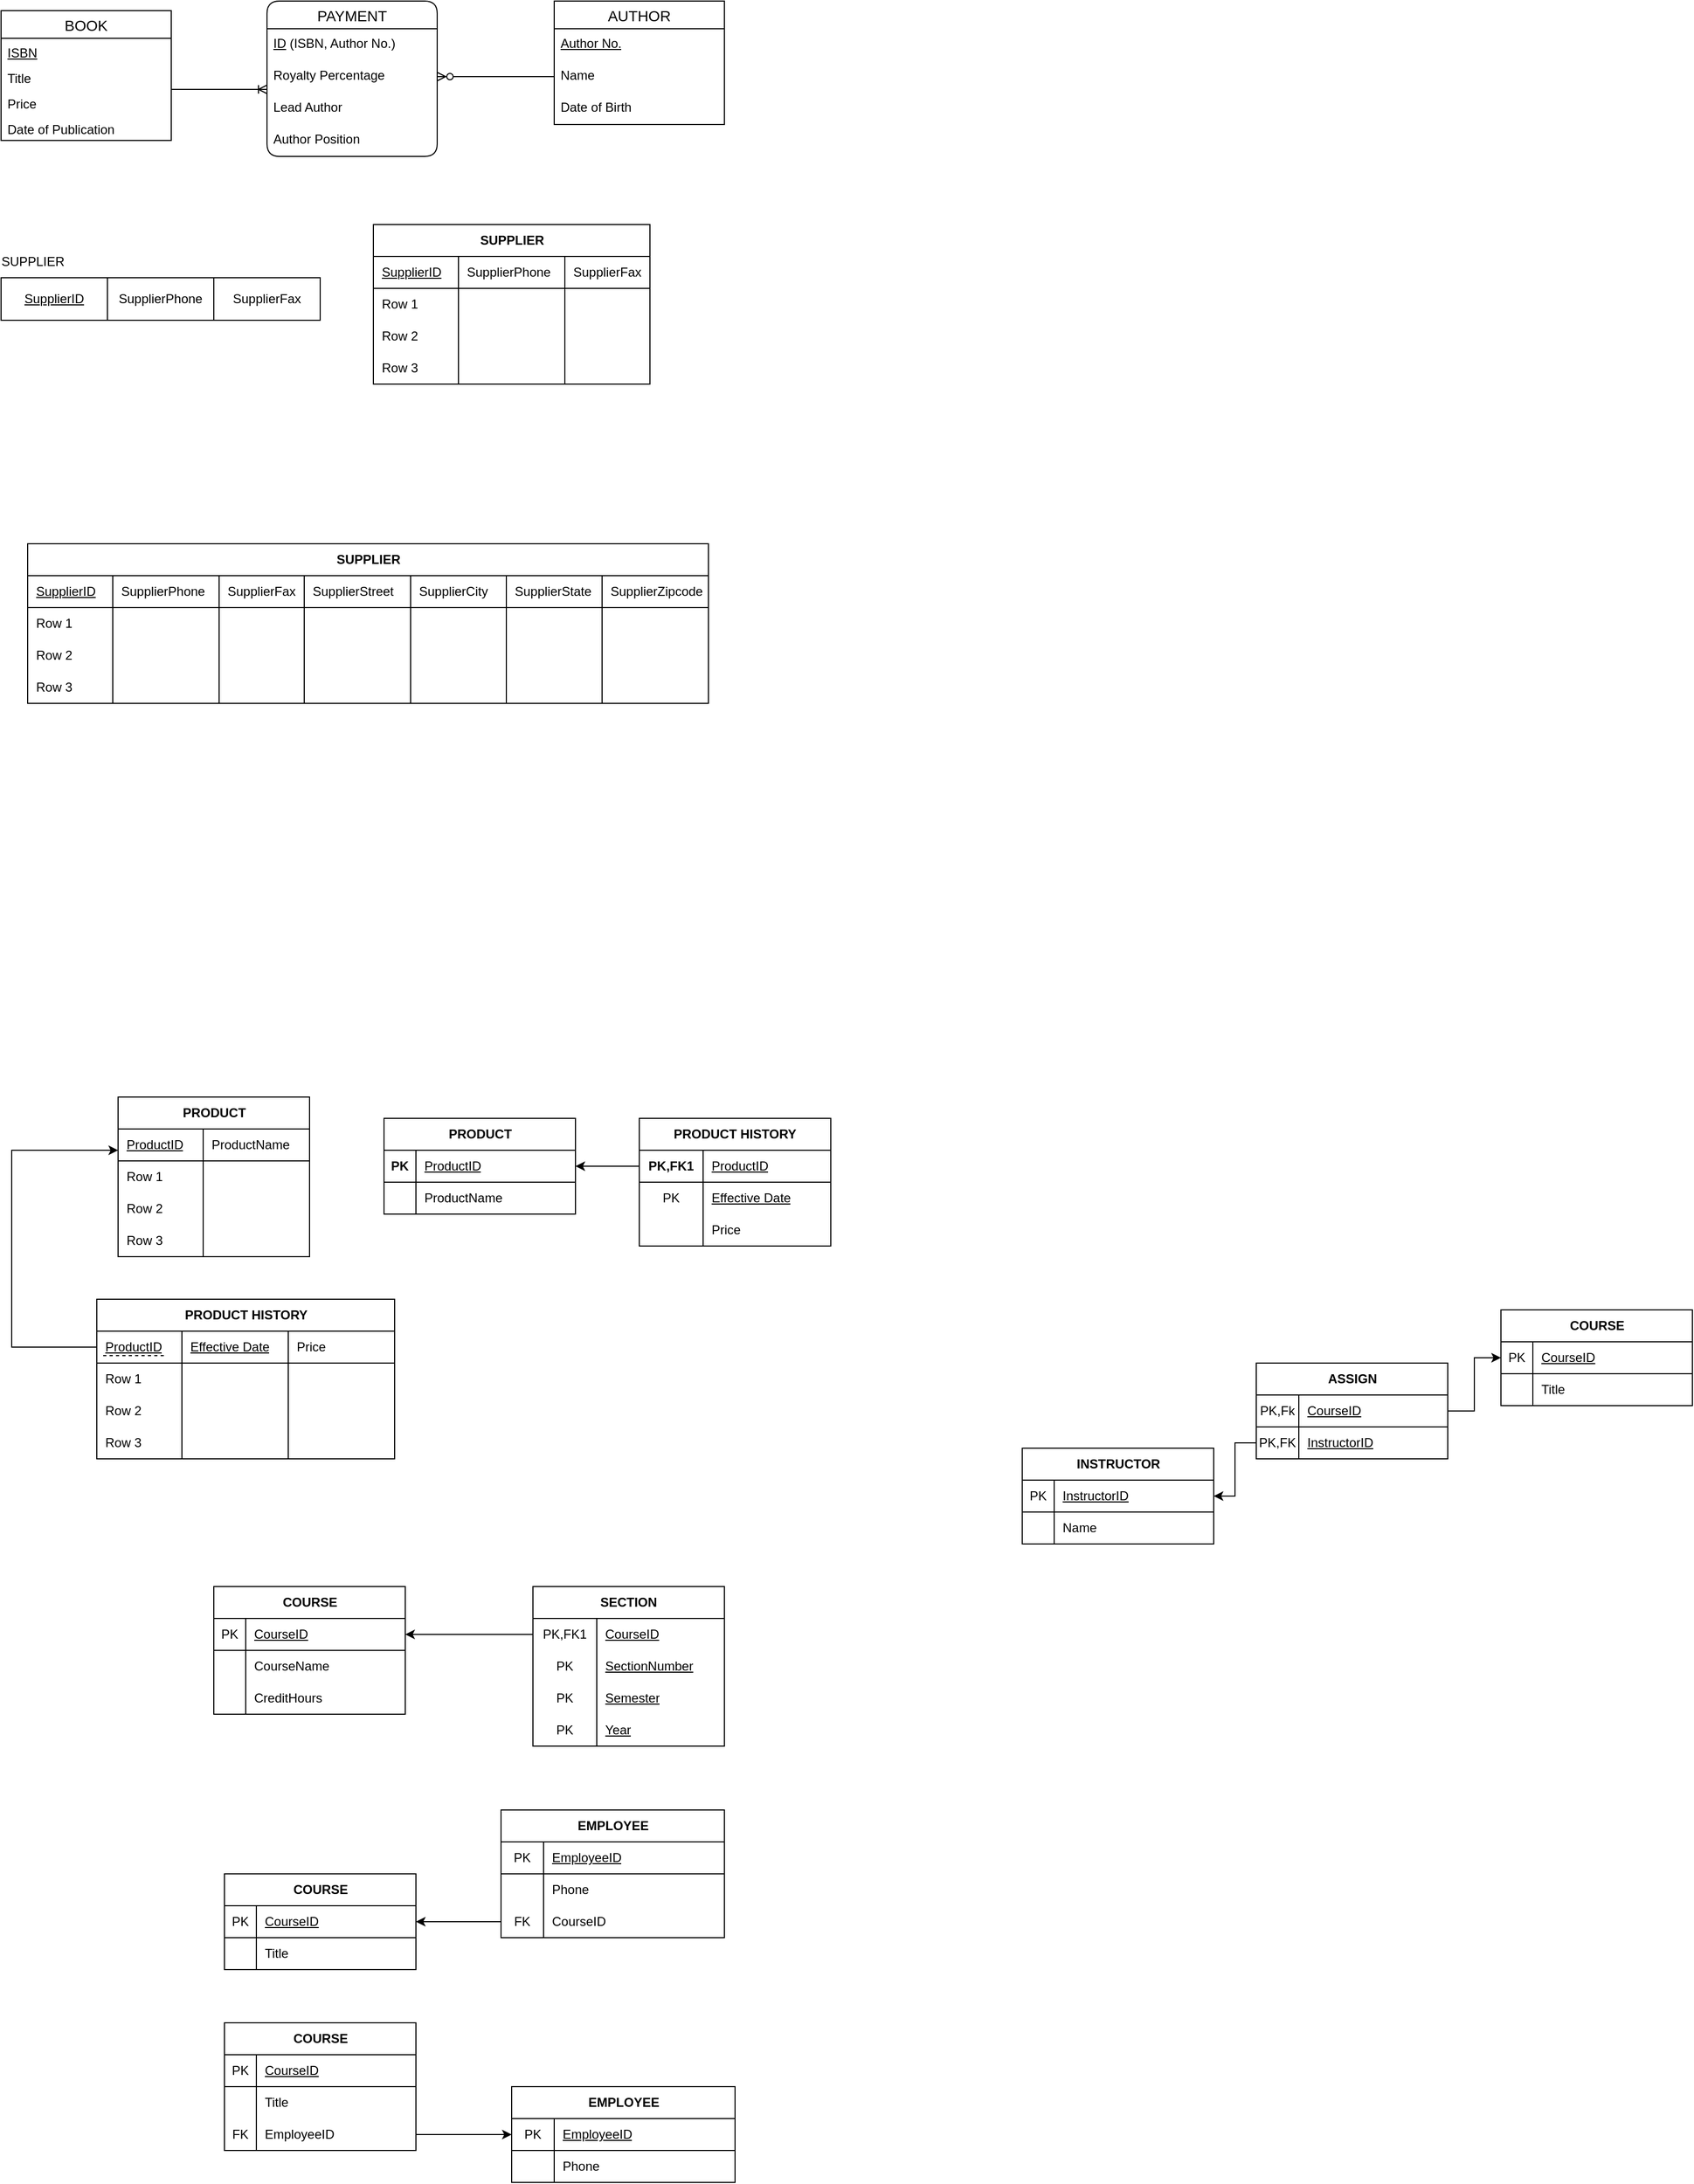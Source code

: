 <mxfile version="21.1.9" type="github">
  <diagram name="Page-1" id="uUMMuO46KKWytwelXJz7">
    <mxGraphModel dx="830" dy="536" grid="1" gridSize="10" guides="1" tooltips="1" connect="1" arrows="1" fold="1" page="1" pageScale="1" pageWidth="850" pageHeight="1100" math="0" shadow="0">
      <root>
        <mxCell id="0" />
        <mxCell id="1" parent="0" />
        <mxCell id="sOw0Aaf-nVrQNHHMDp59-1" value="BOOK" style="swimlane;fontStyle=0;childLayout=stackLayout;horizontal=1;startSize=26;horizontalStack=0;resizeParent=1;resizeParentMax=0;resizeLast=0;collapsible=1;marginBottom=0;align=center;fontSize=14;" parent="1" vertex="1">
          <mxGeometry x="80" y="119" width="160" height="122" as="geometry" />
        </mxCell>
        <mxCell id="sOw0Aaf-nVrQNHHMDp59-2" value="&lt;u&gt;ISBN&lt;/u&gt;" style="text;strokeColor=none;fillColor=none;spacingLeft=4;spacingRight=4;overflow=hidden;rotatable=0;points=[[0,0.5],[1,0.5]];portConstraint=eastwest;fontSize=12;whiteSpace=wrap;html=1;" parent="sOw0Aaf-nVrQNHHMDp59-1" vertex="1">
          <mxGeometry y="26" width="160" height="24" as="geometry" />
        </mxCell>
        <mxCell id="sOw0Aaf-nVrQNHHMDp59-3" value="Title" style="text;strokeColor=none;fillColor=none;spacingLeft=4;spacingRight=4;overflow=hidden;rotatable=0;points=[[0,0.5],[1,0.5]];portConstraint=eastwest;fontSize=12;whiteSpace=wrap;html=1;" parent="sOw0Aaf-nVrQNHHMDp59-1" vertex="1">
          <mxGeometry y="50" width="160" height="24" as="geometry" />
        </mxCell>
        <mxCell id="sOw0Aaf-nVrQNHHMDp59-4" value="Price&lt;br&gt;" style="text;strokeColor=none;fillColor=none;spacingLeft=4;spacingRight=4;overflow=hidden;rotatable=0;points=[[0,0.5],[1,0.5]];portConstraint=eastwest;fontSize=12;whiteSpace=wrap;html=1;" parent="sOw0Aaf-nVrQNHHMDp59-1" vertex="1">
          <mxGeometry y="74" width="160" height="24" as="geometry" />
        </mxCell>
        <mxCell id="sOw0Aaf-nVrQNHHMDp59-5" value="Date of Publication" style="text;strokeColor=none;fillColor=none;spacingLeft=4;spacingRight=4;overflow=hidden;rotatable=0;points=[[0,0.5],[1,0.5]];portConstraint=eastwest;fontSize=12;whiteSpace=wrap;html=1;" parent="sOw0Aaf-nVrQNHHMDp59-1" vertex="1">
          <mxGeometry y="98" width="160" height="24" as="geometry" />
        </mxCell>
        <mxCell id="sOw0Aaf-nVrQNHHMDp59-6" value="AUTHOR" style="swimlane;fontStyle=0;childLayout=stackLayout;horizontal=1;startSize=26;horizontalStack=0;resizeParent=1;resizeParentMax=0;resizeLast=0;collapsible=1;marginBottom=0;align=center;fontSize=14;" parent="1" vertex="1">
          <mxGeometry x="600" y="110" width="160" height="116" as="geometry" />
        </mxCell>
        <mxCell id="sOw0Aaf-nVrQNHHMDp59-7" value="Author No." style="text;strokeColor=none;fillColor=none;spacingLeft=4;spacingRight=4;overflow=hidden;rotatable=0;points=[[0,0.5],[1,0.5]];portConstraint=eastwest;fontSize=12;whiteSpace=wrap;html=1;fontStyle=4" parent="sOw0Aaf-nVrQNHHMDp59-6" vertex="1">
          <mxGeometry y="26" width="160" height="30" as="geometry" />
        </mxCell>
        <mxCell id="sOw0Aaf-nVrQNHHMDp59-8" value="Name" style="text;strokeColor=none;fillColor=none;spacingLeft=4;spacingRight=4;overflow=hidden;rotatable=0;points=[[0,0.5],[1,0.5]];portConstraint=eastwest;fontSize=12;whiteSpace=wrap;html=1;" parent="sOw0Aaf-nVrQNHHMDp59-6" vertex="1">
          <mxGeometry y="56" width="160" height="30" as="geometry" />
        </mxCell>
        <mxCell id="sOw0Aaf-nVrQNHHMDp59-9" value="Date of Birth" style="text;strokeColor=none;fillColor=none;spacingLeft=4;spacingRight=4;overflow=hidden;rotatable=0;points=[[0,0.5],[1,0.5]];portConstraint=eastwest;fontSize=12;whiteSpace=wrap;html=1;" parent="sOw0Aaf-nVrQNHHMDp59-6" vertex="1">
          <mxGeometry y="86" width="160" height="30" as="geometry" />
        </mxCell>
        <mxCell id="sOw0Aaf-nVrQNHHMDp59-12" value="PAYMENT" style="swimlane;fontStyle=0;childLayout=stackLayout;horizontal=1;startSize=26;horizontalStack=0;resizeParent=1;resizeParentMax=0;resizeLast=0;collapsible=1;marginBottom=0;align=center;fontSize=14;rounded=1;" parent="1" vertex="1">
          <mxGeometry x="330" y="110" width="160" height="146" as="geometry" />
        </mxCell>
        <mxCell id="sOw0Aaf-nVrQNHHMDp59-19" value="&lt;u&gt;ID&lt;/u&gt; (ISBN, Author No.)" style="text;strokeColor=none;fillColor=none;spacingLeft=4;spacingRight=4;overflow=hidden;rotatable=0;points=[[0,0.5],[1,0.5]];portConstraint=eastwest;fontSize=12;whiteSpace=wrap;html=1;" parent="sOw0Aaf-nVrQNHHMDp59-12" vertex="1">
          <mxGeometry y="26" width="160" height="30" as="geometry" />
        </mxCell>
        <mxCell id="sOw0Aaf-nVrQNHHMDp59-13" value="Royalty Percentage" style="text;strokeColor=none;fillColor=none;spacingLeft=4;spacingRight=4;overflow=hidden;rotatable=0;points=[[0,0.5],[1,0.5]];portConstraint=eastwest;fontSize=12;whiteSpace=wrap;html=1;" parent="sOw0Aaf-nVrQNHHMDp59-12" vertex="1">
          <mxGeometry y="56" width="160" height="30" as="geometry" />
        </mxCell>
        <mxCell id="sOw0Aaf-nVrQNHHMDp59-14" value="Lead Author" style="text;strokeColor=none;fillColor=none;spacingLeft=4;spacingRight=4;overflow=hidden;rotatable=0;points=[[0,0.5],[1,0.5]];portConstraint=eastwest;fontSize=12;whiteSpace=wrap;html=1;" parent="sOw0Aaf-nVrQNHHMDp59-12" vertex="1">
          <mxGeometry y="86" width="160" height="30" as="geometry" />
        </mxCell>
        <mxCell id="sOw0Aaf-nVrQNHHMDp59-15" value="Author Position" style="text;strokeColor=none;fillColor=none;spacingLeft=4;spacingRight=4;overflow=hidden;rotatable=0;points=[[0,0.5],[1,0.5]];portConstraint=eastwest;fontSize=12;whiteSpace=wrap;html=1;" parent="sOw0Aaf-nVrQNHHMDp59-12" vertex="1">
          <mxGeometry y="116" width="160" height="30" as="geometry" />
        </mxCell>
        <mxCell id="sOw0Aaf-nVrQNHHMDp59-16" style="edgeStyle=orthogonalEdgeStyle;rounded=0;orthogonalLoop=1;jettySize=auto;html=1;endArrow=ERoneToMany;endFill=0;exitX=1;exitY=0.137;exitDx=0;exitDy=0;exitPerimeter=0;" parent="1" source="sOw0Aaf-nVrQNHHMDp59-4" edge="1">
          <mxGeometry relative="1" as="geometry">
            <mxPoint x="330" y="193" as="targetPoint" />
            <Array as="points">
              <mxPoint x="240" y="193" />
            </Array>
          </mxGeometry>
        </mxCell>
        <mxCell id="sOw0Aaf-nVrQNHHMDp59-17" style="edgeStyle=orthogonalEdgeStyle;rounded=0;orthogonalLoop=1;jettySize=auto;html=1;entryX=1;entryY=0.5;entryDx=0;entryDy=0;endArrow=ERzeroToMany;endFill=0;exitX=0;exitY=0.5;exitDx=0;exitDy=0;" parent="1" source="sOw0Aaf-nVrQNHHMDp59-8" target="sOw0Aaf-nVrQNHHMDp59-13" edge="1">
          <mxGeometry relative="1" as="geometry" />
        </mxCell>
        <mxCell id="sOw0Aaf-nVrQNHHMDp59-21" value="&lt;u&gt;SupplierID&lt;/u&gt;" style="whiteSpace=wrap;html=1;align=center;" parent="1" vertex="1">
          <mxGeometry x="80" y="370" width="100" height="40" as="geometry" />
        </mxCell>
        <mxCell id="sOw0Aaf-nVrQNHHMDp59-22" value="SupplierPhone" style="whiteSpace=wrap;html=1;align=center;" parent="1" vertex="1">
          <mxGeometry x="180" y="370" width="100" height="40" as="geometry" />
        </mxCell>
        <mxCell id="sOw0Aaf-nVrQNHHMDp59-23" value="SupplierFax" style="whiteSpace=wrap;html=1;align=center;" parent="1" vertex="1">
          <mxGeometry x="280" y="370" width="100" height="40" as="geometry" />
        </mxCell>
        <mxCell id="sOw0Aaf-nVrQNHHMDp59-25" value="SUPPLIER" style="text;html=1;strokeColor=none;fillColor=none;align=center;verticalAlign=middle;whiteSpace=wrap;rounded=0;" parent="1" vertex="1">
          <mxGeometry x="80" y="340" width="60" height="30" as="geometry" />
        </mxCell>
        <mxCell id="sOw0Aaf-nVrQNHHMDp59-26" value="PRODUCT" style="shape=table;startSize=30;container=1;collapsible=1;childLayout=tableLayout;fixedRows=1;rowLines=0;fontStyle=1;align=center;resizeLast=1;html=1;" parent="1" vertex="1">
          <mxGeometry x="190" y="1140" width="180" height="150" as="geometry" />
        </mxCell>
        <mxCell id="sOw0Aaf-nVrQNHHMDp59-27" value="" style="shape=tableRow;horizontal=0;startSize=0;swimlaneHead=0;swimlaneBody=0;fillColor=none;collapsible=0;dropTarget=0;points=[[0,0.5],[1,0.5]];portConstraint=eastwest;top=0;left=0;right=0;bottom=1;" parent="sOw0Aaf-nVrQNHHMDp59-26" vertex="1">
          <mxGeometry y="30" width="180" height="30" as="geometry" />
        </mxCell>
        <mxCell id="sOw0Aaf-nVrQNHHMDp59-29" value="&lt;u style=&quot;border-color: var(--border-color); font-weight: 400; text-align: center;&quot;&gt;ProductID&lt;/u&gt;" style="shape=partialRectangle;connectable=0;fillColor=none;top=0;left=0;bottom=0;right=0;align=left;spacingLeft=6;fontStyle=5;overflow=hidden;whiteSpace=wrap;html=1;" parent="sOw0Aaf-nVrQNHHMDp59-27" vertex="1">
          <mxGeometry width="80" height="30" as="geometry">
            <mxRectangle width="80" height="30" as="alternateBounds" />
          </mxGeometry>
        </mxCell>
        <mxCell id="sOw0Aaf-nVrQNHHMDp59-43" value="&lt;span style=&quot;&quot;&gt;ProductName&lt;/span&gt;" style="shape=partialRectangle;connectable=0;fillColor=none;top=0;left=0;bottom=0;right=0;align=left;spacingLeft=6;fontStyle=0;overflow=hidden;whiteSpace=wrap;html=1;" parent="sOw0Aaf-nVrQNHHMDp59-27" vertex="1">
          <mxGeometry x="80" width="100" height="30" as="geometry">
            <mxRectangle width="100" height="30" as="alternateBounds" />
          </mxGeometry>
        </mxCell>
        <mxCell id="sOw0Aaf-nVrQNHHMDp59-30" value="" style="shape=tableRow;horizontal=0;startSize=0;swimlaneHead=0;swimlaneBody=0;fillColor=none;collapsible=0;dropTarget=0;points=[[0,0.5],[1,0.5]];portConstraint=eastwest;top=0;left=0;right=0;bottom=0;" parent="sOw0Aaf-nVrQNHHMDp59-26" vertex="1">
          <mxGeometry y="60" width="180" height="30" as="geometry" />
        </mxCell>
        <mxCell id="sOw0Aaf-nVrQNHHMDp59-32" value="Row 1" style="shape=partialRectangle;connectable=0;fillColor=none;top=0;left=0;bottom=0;right=0;align=left;spacingLeft=6;overflow=hidden;whiteSpace=wrap;html=1;" parent="sOw0Aaf-nVrQNHHMDp59-30" vertex="1">
          <mxGeometry width="80" height="30" as="geometry">
            <mxRectangle width="80" height="30" as="alternateBounds" />
          </mxGeometry>
        </mxCell>
        <mxCell id="sOw0Aaf-nVrQNHHMDp59-44" style="shape=partialRectangle;connectable=0;fillColor=none;top=0;left=0;bottom=0;right=0;align=left;spacingLeft=6;overflow=hidden;whiteSpace=wrap;html=1;" parent="sOw0Aaf-nVrQNHHMDp59-30" vertex="1">
          <mxGeometry x="80" width="100" height="30" as="geometry">
            <mxRectangle width="100" height="30" as="alternateBounds" />
          </mxGeometry>
        </mxCell>
        <mxCell id="sOw0Aaf-nVrQNHHMDp59-33" value="" style="shape=tableRow;horizontal=0;startSize=0;swimlaneHead=0;swimlaneBody=0;fillColor=none;collapsible=0;dropTarget=0;points=[[0,0.5],[1,0.5]];portConstraint=eastwest;top=0;left=0;right=0;bottom=0;" parent="sOw0Aaf-nVrQNHHMDp59-26" vertex="1">
          <mxGeometry y="90" width="180" height="30" as="geometry" />
        </mxCell>
        <mxCell id="sOw0Aaf-nVrQNHHMDp59-35" value="Row 2" style="shape=partialRectangle;connectable=0;fillColor=none;top=0;left=0;bottom=0;right=0;align=left;spacingLeft=6;overflow=hidden;whiteSpace=wrap;html=1;" parent="sOw0Aaf-nVrQNHHMDp59-33" vertex="1">
          <mxGeometry width="80" height="30" as="geometry">
            <mxRectangle width="80" height="30" as="alternateBounds" />
          </mxGeometry>
        </mxCell>
        <mxCell id="sOw0Aaf-nVrQNHHMDp59-45" style="shape=partialRectangle;connectable=0;fillColor=none;top=0;left=0;bottom=0;right=0;align=left;spacingLeft=6;overflow=hidden;whiteSpace=wrap;html=1;" parent="sOw0Aaf-nVrQNHHMDp59-33" vertex="1">
          <mxGeometry x="80" width="100" height="30" as="geometry">
            <mxRectangle width="100" height="30" as="alternateBounds" />
          </mxGeometry>
        </mxCell>
        <mxCell id="sOw0Aaf-nVrQNHHMDp59-36" value="" style="shape=tableRow;horizontal=0;startSize=0;swimlaneHead=0;swimlaneBody=0;fillColor=none;collapsible=0;dropTarget=0;points=[[0,0.5],[1,0.5]];portConstraint=eastwest;top=0;left=0;right=0;bottom=0;" parent="sOw0Aaf-nVrQNHHMDp59-26" vertex="1">
          <mxGeometry y="120" width="180" height="30" as="geometry" />
        </mxCell>
        <mxCell id="sOw0Aaf-nVrQNHHMDp59-38" value="Row 3" style="shape=partialRectangle;connectable=0;fillColor=none;top=0;left=0;bottom=0;right=0;align=left;spacingLeft=6;overflow=hidden;whiteSpace=wrap;html=1;" parent="sOw0Aaf-nVrQNHHMDp59-36" vertex="1">
          <mxGeometry width="80" height="30" as="geometry">
            <mxRectangle width="80" height="30" as="alternateBounds" />
          </mxGeometry>
        </mxCell>
        <mxCell id="sOw0Aaf-nVrQNHHMDp59-46" style="shape=partialRectangle;connectable=0;fillColor=none;top=0;left=0;bottom=0;right=0;align=left;spacingLeft=6;overflow=hidden;whiteSpace=wrap;html=1;" parent="sOw0Aaf-nVrQNHHMDp59-36" vertex="1">
          <mxGeometry x="80" width="100" height="30" as="geometry">
            <mxRectangle width="100" height="30" as="alternateBounds" />
          </mxGeometry>
        </mxCell>
        <mxCell id="sOw0Aaf-nVrQNHHMDp59-47" value="SUPPLIER" style="shape=table;startSize=30;container=1;collapsible=1;childLayout=tableLayout;fixedRows=1;rowLines=0;fontStyle=1;align=center;resizeLast=1;html=1;" parent="1" vertex="1">
          <mxGeometry x="105" y="620" width="640" height="150" as="geometry">
            <mxRectangle x="50" y="630" width="100" height="30" as="alternateBounds" />
          </mxGeometry>
        </mxCell>
        <mxCell id="sOw0Aaf-nVrQNHHMDp59-48" value="" style="shape=tableRow;horizontal=0;startSize=0;swimlaneHead=0;swimlaneBody=0;fillColor=none;collapsible=0;dropTarget=0;points=[[0,0.5],[1,0.5]];portConstraint=eastwest;top=0;left=0;right=0;bottom=1;" parent="sOw0Aaf-nVrQNHHMDp59-47" vertex="1">
          <mxGeometry y="30" width="640" height="30" as="geometry" />
        </mxCell>
        <mxCell id="sOw0Aaf-nVrQNHHMDp59-49" value="&lt;u style=&quot;border-color: var(--border-color); font-weight: 400; text-align: center;&quot;&gt;SupplierID&lt;/u&gt;" style="shape=partialRectangle;connectable=0;fillColor=none;top=0;left=0;bottom=0;right=0;align=left;spacingLeft=6;fontStyle=5;overflow=hidden;whiteSpace=wrap;html=1;" parent="sOw0Aaf-nVrQNHHMDp59-48" vertex="1">
          <mxGeometry width="80" height="30" as="geometry">
            <mxRectangle width="80" height="30" as="alternateBounds" />
          </mxGeometry>
        </mxCell>
        <mxCell id="sOw0Aaf-nVrQNHHMDp59-50" value="&lt;span style=&quot;&quot;&gt;SupplierPhone&lt;/span&gt;" style="shape=partialRectangle;connectable=0;fillColor=none;top=0;left=0;bottom=0;right=0;align=left;spacingLeft=6;fontStyle=0;overflow=hidden;whiteSpace=wrap;html=1;" parent="sOw0Aaf-nVrQNHHMDp59-48" vertex="1">
          <mxGeometry x="80" width="100" height="30" as="geometry">
            <mxRectangle width="100" height="30" as="alternateBounds" />
          </mxGeometry>
        </mxCell>
        <mxCell id="sOw0Aaf-nVrQNHHMDp59-51" value="SupplierFax" style="shape=partialRectangle;connectable=0;fillColor=none;top=0;left=0;bottom=0;right=0;align=left;spacingLeft=6;fontStyle=0;overflow=hidden;whiteSpace=wrap;html=1;" parent="sOw0Aaf-nVrQNHHMDp59-48" vertex="1">
          <mxGeometry x="180" width="80" height="30" as="geometry">
            <mxRectangle width="80" height="30" as="alternateBounds" />
          </mxGeometry>
        </mxCell>
        <mxCell id="sOw0Aaf-nVrQNHHMDp59-72" value="SupplierStreet" style="shape=partialRectangle;connectable=0;fillColor=none;top=0;left=0;bottom=0;right=0;align=left;spacingLeft=6;fontStyle=0;overflow=hidden;whiteSpace=wrap;html=1;" parent="sOw0Aaf-nVrQNHHMDp59-48" vertex="1">
          <mxGeometry x="260" width="100" height="30" as="geometry">
            <mxRectangle width="100" height="30" as="alternateBounds" />
          </mxGeometry>
        </mxCell>
        <mxCell id="sOw0Aaf-nVrQNHHMDp59-68" value="SupplierCity" style="shape=partialRectangle;connectable=0;fillColor=none;top=0;left=0;bottom=0;right=0;align=left;spacingLeft=6;fontStyle=0;overflow=hidden;whiteSpace=wrap;html=1;" parent="sOw0Aaf-nVrQNHHMDp59-48" vertex="1">
          <mxGeometry x="360" width="90" height="30" as="geometry">
            <mxRectangle width="90" height="30" as="alternateBounds" />
          </mxGeometry>
        </mxCell>
        <mxCell id="sOw0Aaf-nVrQNHHMDp59-64" value="SupplierState" style="shape=partialRectangle;connectable=0;fillColor=none;top=0;left=0;bottom=0;right=0;align=left;spacingLeft=6;fontStyle=0;overflow=hidden;whiteSpace=wrap;html=1;" parent="sOw0Aaf-nVrQNHHMDp59-48" vertex="1">
          <mxGeometry x="450" width="90" height="30" as="geometry">
            <mxRectangle width="90" height="30" as="alternateBounds" />
          </mxGeometry>
        </mxCell>
        <mxCell id="sOw0Aaf-nVrQNHHMDp59-76" value="SupplierZipcode" style="shape=partialRectangle;connectable=0;fillColor=none;top=0;left=0;bottom=0;right=0;align=left;spacingLeft=6;fontStyle=0;overflow=hidden;whiteSpace=wrap;html=1;" parent="sOw0Aaf-nVrQNHHMDp59-48" vertex="1">
          <mxGeometry x="540" width="100" height="30" as="geometry">
            <mxRectangle width="100" height="30" as="alternateBounds" />
          </mxGeometry>
        </mxCell>
        <mxCell id="sOw0Aaf-nVrQNHHMDp59-52" value="" style="shape=tableRow;horizontal=0;startSize=0;swimlaneHead=0;swimlaneBody=0;fillColor=none;collapsible=0;dropTarget=0;points=[[0,0.5],[1,0.5]];portConstraint=eastwest;top=0;left=0;right=0;bottom=0;" parent="sOw0Aaf-nVrQNHHMDp59-47" vertex="1">
          <mxGeometry y="60" width="640" height="30" as="geometry" />
        </mxCell>
        <mxCell id="sOw0Aaf-nVrQNHHMDp59-53" value="Row 1" style="shape=partialRectangle;connectable=0;fillColor=none;top=0;left=0;bottom=0;right=0;align=left;spacingLeft=6;overflow=hidden;whiteSpace=wrap;html=1;" parent="sOw0Aaf-nVrQNHHMDp59-52" vertex="1">
          <mxGeometry width="80" height="30" as="geometry">
            <mxRectangle width="80" height="30" as="alternateBounds" />
          </mxGeometry>
        </mxCell>
        <mxCell id="sOw0Aaf-nVrQNHHMDp59-54" style="shape=partialRectangle;connectable=0;fillColor=none;top=0;left=0;bottom=0;right=0;align=left;spacingLeft=6;overflow=hidden;whiteSpace=wrap;html=1;" parent="sOw0Aaf-nVrQNHHMDp59-52" vertex="1">
          <mxGeometry x="80" width="100" height="30" as="geometry">
            <mxRectangle width="100" height="30" as="alternateBounds" />
          </mxGeometry>
        </mxCell>
        <mxCell id="sOw0Aaf-nVrQNHHMDp59-55" style="shape=partialRectangle;connectable=0;fillColor=none;top=0;left=0;bottom=0;right=0;align=left;spacingLeft=6;overflow=hidden;whiteSpace=wrap;html=1;" parent="sOw0Aaf-nVrQNHHMDp59-52" vertex="1">
          <mxGeometry x="180" width="80" height="30" as="geometry">
            <mxRectangle width="80" height="30" as="alternateBounds" />
          </mxGeometry>
        </mxCell>
        <mxCell id="sOw0Aaf-nVrQNHHMDp59-73" style="shape=partialRectangle;connectable=0;fillColor=none;top=0;left=0;bottom=0;right=0;align=left;spacingLeft=6;overflow=hidden;whiteSpace=wrap;html=1;" parent="sOw0Aaf-nVrQNHHMDp59-52" vertex="1">
          <mxGeometry x="260" width="100" height="30" as="geometry">
            <mxRectangle width="100" height="30" as="alternateBounds" />
          </mxGeometry>
        </mxCell>
        <mxCell id="sOw0Aaf-nVrQNHHMDp59-69" style="shape=partialRectangle;connectable=0;fillColor=none;top=0;left=0;bottom=0;right=0;align=left;spacingLeft=6;overflow=hidden;whiteSpace=wrap;html=1;" parent="sOw0Aaf-nVrQNHHMDp59-52" vertex="1">
          <mxGeometry x="360" width="90" height="30" as="geometry">
            <mxRectangle width="90" height="30" as="alternateBounds" />
          </mxGeometry>
        </mxCell>
        <mxCell id="sOw0Aaf-nVrQNHHMDp59-65" style="shape=partialRectangle;connectable=0;fillColor=none;top=0;left=0;bottom=0;right=0;align=left;spacingLeft=6;overflow=hidden;whiteSpace=wrap;html=1;" parent="sOw0Aaf-nVrQNHHMDp59-52" vertex="1">
          <mxGeometry x="450" width="90" height="30" as="geometry">
            <mxRectangle width="90" height="30" as="alternateBounds" />
          </mxGeometry>
        </mxCell>
        <mxCell id="sOw0Aaf-nVrQNHHMDp59-77" style="shape=partialRectangle;connectable=0;fillColor=none;top=0;left=0;bottom=0;right=0;align=left;spacingLeft=6;overflow=hidden;whiteSpace=wrap;html=1;" parent="sOw0Aaf-nVrQNHHMDp59-52" vertex="1">
          <mxGeometry x="540" width="100" height="30" as="geometry">
            <mxRectangle width="100" height="30" as="alternateBounds" />
          </mxGeometry>
        </mxCell>
        <mxCell id="sOw0Aaf-nVrQNHHMDp59-56" value="" style="shape=tableRow;horizontal=0;startSize=0;swimlaneHead=0;swimlaneBody=0;fillColor=none;collapsible=0;dropTarget=0;points=[[0,0.5],[1,0.5]];portConstraint=eastwest;top=0;left=0;right=0;bottom=0;" parent="sOw0Aaf-nVrQNHHMDp59-47" vertex="1">
          <mxGeometry y="90" width="640" height="30" as="geometry" />
        </mxCell>
        <mxCell id="sOw0Aaf-nVrQNHHMDp59-57" value="Row 2" style="shape=partialRectangle;connectable=0;fillColor=none;top=0;left=0;bottom=0;right=0;align=left;spacingLeft=6;overflow=hidden;whiteSpace=wrap;html=1;" parent="sOw0Aaf-nVrQNHHMDp59-56" vertex="1">
          <mxGeometry width="80" height="30" as="geometry">
            <mxRectangle width="80" height="30" as="alternateBounds" />
          </mxGeometry>
        </mxCell>
        <mxCell id="sOw0Aaf-nVrQNHHMDp59-58" style="shape=partialRectangle;connectable=0;fillColor=none;top=0;left=0;bottom=0;right=0;align=left;spacingLeft=6;overflow=hidden;whiteSpace=wrap;html=1;" parent="sOw0Aaf-nVrQNHHMDp59-56" vertex="1">
          <mxGeometry x="80" width="100" height="30" as="geometry">
            <mxRectangle width="100" height="30" as="alternateBounds" />
          </mxGeometry>
        </mxCell>
        <mxCell id="sOw0Aaf-nVrQNHHMDp59-59" style="shape=partialRectangle;connectable=0;fillColor=none;top=0;left=0;bottom=0;right=0;align=left;spacingLeft=6;overflow=hidden;whiteSpace=wrap;html=1;" parent="sOw0Aaf-nVrQNHHMDp59-56" vertex="1">
          <mxGeometry x="180" width="80" height="30" as="geometry">
            <mxRectangle width="80" height="30" as="alternateBounds" />
          </mxGeometry>
        </mxCell>
        <mxCell id="sOw0Aaf-nVrQNHHMDp59-74" style="shape=partialRectangle;connectable=0;fillColor=none;top=0;left=0;bottom=0;right=0;align=left;spacingLeft=6;overflow=hidden;whiteSpace=wrap;html=1;" parent="sOw0Aaf-nVrQNHHMDp59-56" vertex="1">
          <mxGeometry x="260" width="100" height="30" as="geometry">
            <mxRectangle width="100" height="30" as="alternateBounds" />
          </mxGeometry>
        </mxCell>
        <mxCell id="sOw0Aaf-nVrQNHHMDp59-70" style="shape=partialRectangle;connectable=0;fillColor=none;top=0;left=0;bottom=0;right=0;align=left;spacingLeft=6;overflow=hidden;whiteSpace=wrap;html=1;" parent="sOw0Aaf-nVrQNHHMDp59-56" vertex="1">
          <mxGeometry x="360" width="90" height="30" as="geometry">
            <mxRectangle width="90" height="30" as="alternateBounds" />
          </mxGeometry>
        </mxCell>
        <mxCell id="sOw0Aaf-nVrQNHHMDp59-66" style="shape=partialRectangle;connectable=0;fillColor=none;top=0;left=0;bottom=0;right=0;align=left;spacingLeft=6;overflow=hidden;whiteSpace=wrap;html=1;" parent="sOw0Aaf-nVrQNHHMDp59-56" vertex="1">
          <mxGeometry x="450" width="90" height="30" as="geometry">
            <mxRectangle width="90" height="30" as="alternateBounds" />
          </mxGeometry>
        </mxCell>
        <mxCell id="sOw0Aaf-nVrQNHHMDp59-78" style="shape=partialRectangle;connectable=0;fillColor=none;top=0;left=0;bottom=0;right=0;align=left;spacingLeft=6;overflow=hidden;whiteSpace=wrap;html=1;" parent="sOw0Aaf-nVrQNHHMDp59-56" vertex="1">
          <mxGeometry x="540" width="100" height="30" as="geometry">
            <mxRectangle width="100" height="30" as="alternateBounds" />
          </mxGeometry>
        </mxCell>
        <mxCell id="sOw0Aaf-nVrQNHHMDp59-60" value="" style="shape=tableRow;horizontal=0;startSize=0;swimlaneHead=0;swimlaneBody=0;fillColor=none;collapsible=0;dropTarget=0;points=[[0,0.5],[1,0.5]];portConstraint=eastwest;top=0;left=0;right=0;bottom=0;" parent="sOw0Aaf-nVrQNHHMDp59-47" vertex="1">
          <mxGeometry y="120" width="640" height="30" as="geometry" />
        </mxCell>
        <mxCell id="sOw0Aaf-nVrQNHHMDp59-61" value="Row 3" style="shape=partialRectangle;connectable=0;fillColor=none;top=0;left=0;bottom=0;right=0;align=left;spacingLeft=6;overflow=hidden;whiteSpace=wrap;html=1;" parent="sOw0Aaf-nVrQNHHMDp59-60" vertex="1">
          <mxGeometry width="80" height="30" as="geometry">
            <mxRectangle width="80" height="30" as="alternateBounds" />
          </mxGeometry>
        </mxCell>
        <mxCell id="sOw0Aaf-nVrQNHHMDp59-62" style="shape=partialRectangle;connectable=0;fillColor=none;top=0;left=0;bottom=0;right=0;align=left;spacingLeft=6;overflow=hidden;whiteSpace=wrap;html=1;" parent="sOw0Aaf-nVrQNHHMDp59-60" vertex="1">
          <mxGeometry x="80" width="100" height="30" as="geometry">
            <mxRectangle width="100" height="30" as="alternateBounds" />
          </mxGeometry>
        </mxCell>
        <mxCell id="sOw0Aaf-nVrQNHHMDp59-63" style="shape=partialRectangle;connectable=0;fillColor=none;top=0;left=0;bottom=0;right=0;align=left;spacingLeft=6;overflow=hidden;whiteSpace=wrap;html=1;" parent="sOw0Aaf-nVrQNHHMDp59-60" vertex="1">
          <mxGeometry x="180" width="80" height="30" as="geometry">
            <mxRectangle width="80" height="30" as="alternateBounds" />
          </mxGeometry>
        </mxCell>
        <mxCell id="sOw0Aaf-nVrQNHHMDp59-75" style="shape=partialRectangle;connectable=0;fillColor=none;top=0;left=0;bottom=0;right=0;align=left;spacingLeft=6;overflow=hidden;whiteSpace=wrap;html=1;" parent="sOw0Aaf-nVrQNHHMDp59-60" vertex="1">
          <mxGeometry x="260" width="100" height="30" as="geometry">
            <mxRectangle width="100" height="30" as="alternateBounds" />
          </mxGeometry>
        </mxCell>
        <mxCell id="sOw0Aaf-nVrQNHHMDp59-71" style="shape=partialRectangle;connectable=0;fillColor=none;top=0;left=0;bottom=0;right=0;align=left;spacingLeft=6;overflow=hidden;whiteSpace=wrap;html=1;" parent="sOw0Aaf-nVrQNHHMDp59-60" vertex="1">
          <mxGeometry x="360" width="90" height="30" as="geometry">
            <mxRectangle width="90" height="30" as="alternateBounds" />
          </mxGeometry>
        </mxCell>
        <mxCell id="sOw0Aaf-nVrQNHHMDp59-67" style="shape=partialRectangle;connectable=0;fillColor=none;top=0;left=0;bottom=0;right=0;align=left;spacingLeft=6;overflow=hidden;whiteSpace=wrap;html=1;" parent="sOw0Aaf-nVrQNHHMDp59-60" vertex="1">
          <mxGeometry x="450" width="90" height="30" as="geometry">
            <mxRectangle width="90" height="30" as="alternateBounds" />
          </mxGeometry>
        </mxCell>
        <mxCell id="sOw0Aaf-nVrQNHHMDp59-79" style="shape=partialRectangle;connectable=0;fillColor=none;top=0;left=0;bottom=0;right=0;align=left;spacingLeft=6;overflow=hidden;whiteSpace=wrap;html=1;" parent="sOw0Aaf-nVrQNHHMDp59-60" vertex="1">
          <mxGeometry x="540" width="100" height="30" as="geometry">
            <mxRectangle width="100" height="30" as="alternateBounds" />
          </mxGeometry>
        </mxCell>
        <mxCell id="sOw0Aaf-nVrQNHHMDp59-80" value="SUPPLIER" style="shape=table;startSize=30;container=1;collapsible=1;childLayout=tableLayout;fixedRows=1;rowLines=0;fontStyle=1;align=center;resizeLast=1;html=1;" parent="1" vertex="1">
          <mxGeometry x="430" y="320" width="260" height="150" as="geometry" />
        </mxCell>
        <mxCell id="sOw0Aaf-nVrQNHHMDp59-81" value="" style="shape=tableRow;horizontal=0;startSize=0;swimlaneHead=0;swimlaneBody=0;fillColor=none;collapsible=0;dropTarget=0;points=[[0,0.5],[1,0.5]];portConstraint=eastwest;top=0;left=0;right=0;bottom=1;" parent="sOw0Aaf-nVrQNHHMDp59-80" vertex="1">
          <mxGeometry y="30" width="260" height="30" as="geometry" />
        </mxCell>
        <mxCell id="sOw0Aaf-nVrQNHHMDp59-82" value="&lt;u style=&quot;border-color: var(--border-color); font-weight: 400; text-align: center;&quot;&gt;SupplierID&lt;/u&gt;" style="shape=partialRectangle;connectable=0;fillColor=none;top=0;left=0;bottom=0;right=0;align=left;spacingLeft=6;fontStyle=5;overflow=hidden;whiteSpace=wrap;html=1;" parent="sOw0Aaf-nVrQNHHMDp59-81" vertex="1">
          <mxGeometry width="80" height="30" as="geometry">
            <mxRectangle width="80" height="30" as="alternateBounds" />
          </mxGeometry>
        </mxCell>
        <mxCell id="sOw0Aaf-nVrQNHHMDp59-83" value="&lt;span style=&quot;&quot;&gt;SupplierPhone&lt;/span&gt;" style="shape=partialRectangle;connectable=0;fillColor=none;top=0;left=0;bottom=0;right=0;align=left;spacingLeft=6;fontStyle=0;overflow=hidden;whiteSpace=wrap;html=1;" parent="sOw0Aaf-nVrQNHHMDp59-81" vertex="1">
          <mxGeometry x="80" width="100" height="30" as="geometry">
            <mxRectangle width="100" height="30" as="alternateBounds" />
          </mxGeometry>
        </mxCell>
        <mxCell id="sOw0Aaf-nVrQNHHMDp59-84" value="SupplierFax" style="shape=partialRectangle;connectable=0;fillColor=none;top=0;left=0;bottom=0;right=0;align=left;spacingLeft=6;fontStyle=0;overflow=hidden;whiteSpace=wrap;html=1;" parent="sOw0Aaf-nVrQNHHMDp59-81" vertex="1">
          <mxGeometry x="180" width="80" height="30" as="geometry">
            <mxRectangle width="80" height="30" as="alternateBounds" />
          </mxGeometry>
        </mxCell>
        <mxCell id="sOw0Aaf-nVrQNHHMDp59-85" value="" style="shape=tableRow;horizontal=0;startSize=0;swimlaneHead=0;swimlaneBody=0;fillColor=none;collapsible=0;dropTarget=0;points=[[0,0.5],[1,0.5]];portConstraint=eastwest;top=0;left=0;right=0;bottom=0;" parent="sOw0Aaf-nVrQNHHMDp59-80" vertex="1">
          <mxGeometry y="60" width="260" height="30" as="geometry" />
        </mxCell>
        <mxCell id="sOw0Aaf-nVrQNHHMDp59-86" value="Row 1" style="shape=partialRectangle;connectable=0;fillColor=none;top=0;left=0;bottom=0;right=0;align=left;spacingLeft=6;overflow=hidden;whiteSpace=wrap;html=1;" parent="sOw0Aaf-nVrQNHHMDp59-85" vertex="1">
          <mxGeometry width="80" height="30" as="geometry">
            <mxRectangle width="80" height="30" as="alternateBounds" />
          </mxGeometry>
        </mxCell>
        <mxCell id="sOw0Aaf-nVrQNHHMDp59-87" style="shape=partialRectangle;connectable=0;fillColor=none;top=0;left=0;bottom=0;right=0;align=left;spacingLeft=6;overflow=hidden;whiteSpace=wrap;html=1;" parent="sOw0Aaf-nVrQNHHMDp59-85" vertex="1">
          <mxGeometry x="80" width="100" height="30" as="geometry">
            <mxRectangle width="100" height="30" as="alternateBounds" />
          </mxGeometry>
        </mxCell>
        <mxCell id="sOw0Aaf-nVrQNHHMDp59-88" style="shape=partialRectangle;connectable=0;fillColor=none;top=0;left=0;bottom=0;right=0;align=left;spacingLeft=6;overflow=hidden;whiteSpace=wrap;html=1;" parent="sOw0Aaf-nVrQNHHMDp59-85" vertex="1">
          <mxGeometry x="180" width="80" height="30" as="geometry">
            <mxRectangle width="80" height="30" as="alternateBounds" />
          </mxGeometry>
        </mxCell>
        <mxCell id="sOw0Aaf-nVrQNHHMDp59-89" value="" style="shape=tableRow;horizontal=0;startSize=0;swimlaneHead=0;swimlaneBody=0;fillColor=none;collapsible=0;dropTarget=0;points=[[0,0.5],[1,0.5]];portConstraint=eastwest;top=0;left=0;right=0;bottom=0;" parent="sOw0Aaf-nVrQNHHMDp59-80" vertex="1">
          <mxGeometry y="90" width="260" height="30" as="geometry" />
        </mxCell>
        <mxCell id="sOw0Aaf-nVrQNHHMDp59-90" value="Row 2" style="shape=partialRectangle;connectable=0;fillColor=none;top=0;left=0;bottom=0;right=0;align=left;spacingLeft=6;overflow=hidden;whiteSpace=wrap;html=1;" parent="sOw0Aaf-nVrQNHHMDp59-89" vertex="1">
          <mxGeometry width="80" height="30" as="geometry">
            <mxRectangle width="80" height="30" as="alternateBounds" />
          </mxGeometry>
        </mxCell>
        <mxCell id="sOw0Aaf-nVrQNHHMDp59-91" style="shape=partialRectangle;connectable=0;fillColor=none;top=0;left=0;bottom=0;right=0;align=left;spacingLeft=6;overflow=hidden;whiteSpace=wrap;html=1;" parent="sOw0Aaf-nVrQNHHMDp59-89" vertex="1">
          <mxGeometry x="80" width="100" height="30" as="geometry">
            <mxRectangle width="100" height="30" as="alternateBounds" />
          </mxGeometry>
        </mxCell>
        <mxCell id="sOw0Aaf-nVrQNHHMDp59-92" style="shape=partialRectangle;connectable=0;fillColor=none;top=0;left=0;bottom=0;right=0;align=left;spacingLeft=6;overflow=hidden;whiteSpace=wrap;html=1;" parent="sOw0Aaf-nVrQNHHMDp59-89" vertex="1">
          <mxGeometry x="180" width="80" height="30" as="geometry">
            <mxRectangle width="80" height="30" as="alternateBounds" />
          </mxGeometry>
        </mxCell>
        <mxCell id="sOw0Aaf-nVrQNHHMDp59-93" value="" style="shape=tableRow;horizontal=0;startSize=0;swimlaneHead=0;swimlaneBody=0;fillColor=none;collapsible=0;dropTarget=0;points=[[0,0.5],[1,0.5]];portConstraint=eastwest;top=0;left=0;right=0;bottom=0;" parent="sOw0Aaf-nVrQNHHMDp59-80" vertex="1">
          <mxGeometry y="120" width="260" height="30" as="geometry" />
        </mxCell>
        <mxCell id="sOw0Aaf-nVrQNHHMDp59-94" value="Row 3" style="shape=partialRectangle;connectable=0;fillColor=none;top=0;left=0;bottom=0;right=0;align=left;spacingLeft=6;overflow=hidden;whiteSpace=wrap;html=1;" parent="sOw0Aaf-nVrQNHHMDp59-93" vertex="1">
          <mxGeometry width="80" height="30" as="geometry">
            <mxRectangle width="80" height="30" as="alternateBounds" />
          </mxGeometry>
        </mxCell>
        <mxCell id="sOw0Aaf-nVrQNHHMDp59-95" style="shape=partialRectangle;connectable=0;fillColor=none;top=0;left=0;bottom=0;right=0;align=left;spacingLeft=6;overflow=hidden;whiteSpace=wrap;html=1;" parent="sOw0Aaf-nVrQNHHMDp59-93" vertex="1">
          <mxGeometry x="80" width="100" height="30" as="geometry">
            <mxRectangle width="100" height="30" as="alternateBounds" />
          </mxGeometry>
        </mxCell>
        <mxCell id="sOw0Aaf-nVrQNHHMDp59-96" style="shape=partialRectangle;connectable=0;fillColor=none;top=0;left=0;bottom=0;right=0;align=left;spacingLeft=6;overflow=hidden;whiteSpace=wrap;html=1;" parent="sOw0Aaf-nVrQNHHMDp59-93" vertex="1">
          <mxGeometry x="180" width="80" height="30" as="geometry">
            <mxRectangle width="80" height="30" as="alternateBounds" />
          </mxGeometry>
        </mxCell>
        <mxCell id="sOw0Aaf-nVrQNHHMDp59-113" value="PRODUCT HISTORY" style="shape=table;startSize=30;container=1;collapsible=1;childLayout=tableLayout;fixedRows=1;rowLines=0;fontStyle=1;align=center;resizeLast=1;html=1;" parent="1" vertex="1">
          <mxGeometry x="170" y="1330" width="280" height="150" as="geometry" />
        </mxCell>
        <mxCell id="sOw0Aaf-nVrQNHHMDp59-114" value="" style="shape=tableRow;horizontal=0;startSize=0;swimlaneHead=0;swimlaneBody=0;fillColor=none;collapsible=0;dropTarget=0;points=[[0,0.5],[1,0.5]];portConstraint=eastwest;top=0;left=0;right=0;bottom=1;" parent="sOw0Aaf-nVrQNHHMDp59-113" vertex="1">
          <mxGeometry y="30" width="280" height="30" as="geometry" />
        </mxCell>
        <mxCell id="sOw0Aaf-nVrQNHHMDp59-115" value="&lt;u style=&quot;border-color: var(--border-color); font-weight: 400; text-align: center;&quot;&gt;ProductID&lt;/u&gt;" style="shape=partialRectangle;connectable=0;fillColor=none;top=0;left=0;bottom=0;right=0;align=left;spacingLeft=6;fontStyle=5;overflow=hidden;whiteSpace=wrap;html=1;" parent="sOw0Aaf-nVrQNHHMDp59-114" vertex="1">
          <mxGeometry width="80" height="30" as="geometry">
            <mxRectangle width="80" height="30" as="alternateBounds" />
          </mxGeometry>
        </mxCell>
        <mxCell id="sOw0Aaf-nVrQNHHMDp59-116" value="&lt;span style=&quot;&quot;&gt;&lt;u&gt;Effective Date&lt;/u&gt;&lt;/span&gt;" style="shape=partialRectangle;connectable=0;fillColor=none;top=0;left=0;bottom=0;right=0;align=left;spacingLeft=6;fontStyle=0;overflow=hidden;whiteSpace=wrap;html=1;" parent="sOw0Aaf-nVrQNHHMDp59-114" vertex="1">
          <mxGeometry x="80" width="100" height="30" as="geometry">
            <mxRectangle width="100" height="30" as="alternateBounds" />
          </mxGeometry>
        </mxCell>
        <mxCell id="sOw0Aaf-nVrQNHHMDp59-218" value="Price" style="shape=partialRectangle;connectable=0;fillColor=none;top=0;left=0;bottom=0;right=0;align=left;spacingLeft=6;fontStyle=0;overflow=hidden;whiteSpace=wrap;html=1;" parent="sOw0Aaf-nVrQNHHMDp59-114" vertex="1">
          <mxGeometry x="180" width="100" height="30" as="geometry">
            <mxRectangle width="100" height="30" as="alternateBounds" />
          </mxGeometry>
        </mxCell>
        <mxCell id="sOw0Aaf-nVrQNHHMDp59-118" value="" style="shape=tableRow;horizontal=0;startSize=0;swimlaneHead=0;swimlaneBody=0;fillColor=none;collapsible=0;dropTarget=0;points=[[0,0.5],[1,0.5]];portConstraint=eastwest;top=0;left=0;right=0;bottom=0;" parent="sOw0Aaf-nVrQNHHMDp59-113" vertex="1">
          <mxGeometry y="60" width="280" height="30" as="geometry" />
        </mxCell>
        <mxCell id="sOw0Aaf-nVrQNHHMDp59-119" value="Row 1" style="shape=partialRectangle;connectable=0;fillColor=none;top=0;left=0;bottom=0;right=0;align=left;spacingLeft=6;overflow=hidden;whiteSpace=wrap;html=1;" parent="sOw0Aaf-nVrQNHHMDp59-118" vertex="1">
          <mxGeometry width="80" height="30" as="geometry">
            <mxRectangle width="80" height="30" as="alternateBounds" />
          </mxGeometry>
        </mxCell>
        <mxCell id="sOw0Aaf-nVrQNHHMDp59-120" style="shape=partialRectangle;connectable=0;fillColor=none;top=0;left=0;bottom=0;right=0;align=left;spacingLeft=6;overflow=hidden;whiteSpace=wrap;html=1;" parent="sOw0Aaf-nVrQNHHMDp59-118" vertex="1">
          <mxGeometry x="80" width="100" height="30" as="geometry">
            <mxRectangle width="100" height="30" as="alternateBounds" />
          </mxGeometry>
        </mxCell>
        <mxCell id="sOw0Aaf-nVrQNHHMDp59-219" style="shape=partialRectangle;connectable=0;fillColor=none;top=0;left=0;bottom=0;right=0;align=left;spacingLeft=6;overflow=hidden;whiteSpace=wrap;html=1;" parent="sOw0Aaf-nVrQNHHMDp59-118" vertex="1">
          <mxGeometry x="180" width="100" height="30" as="geometry">
            <mxRectangle width="100" height="30" as="alternateBounds" />
          </mxGeometry>
        </mxCell>
        <mxCell id="sOw0Aaf-nVrQNHHMDp59-122" value="" style="shape=tableRow;horizontal=0;startSize=0;swimlaneHead=0;swimlaneBody=0;fillColor=none;collapsible=0;dropTarget=0;points=[[0,0.5],[1,0.5]];portConstraint=eastwest;top=0;left=0;right=0;bottom=0;" parent="sOw0Aaf-nVrQNHHMDp59-113" vertex="1">
          <mxGeometry y="90" width="280" height="30" as="geometry" />
        </mxCell>
        <mxCell id="sOw0Aaf-nVrQNHHMDp59-123" value="Row 2" style="shape=partialRectangle;connectable=0;fillColor=none;top=0;left=0;bottom=0;right=0;align=left;spacingLeft=6;overflow=hidden;whiteSpace=wrap;html=1;" parent="sOw0Aaf-nVrQNHHMDp59-122" vertex="1">
          <mxGeometry width="80" height="30" as="geometry">
            <mxRectangle width="80" height="30" as="alternateBounds" />
          </mxGeometry>
        </mxCell>
        <mxCell id="sOw0Aaf-nVrQNHHMDp59-124" style="shape=partialRectangle;connectable=0;fillColor=none;top=0;left=0;bottom=0;right=0;align=left;spacingLeft=6;overflow=hidden;whiteSpace=wrap;html=1;" parent="sOw0Aaf-nVrQNHHMDp59-122" vertex="1">
          <mxGeometry x="80" width="100" height="30" as="geometry">
            <mxRectangle width="100" height="30" as="alternateBounds" />
          </mxGeometry>
        </mxCell>
        <mxCell id="sOw0Aaf-nVrQNHHMDp59-220" style="shape=partialRectangle;connectable=0;fillColor=none;top=0;left=0;bottom=0;right=0;align=left;spacingLeft=6;overflow=hidden;whiteSpace=wrap;html=1;" parent="sOw0Aaf-nVrQNHHMDp59-122" vertex="1">
          <mxGeometry x="180" width="100" height="30" as="geometry">
            <mxRectangle width="100" height="30" as="alternateBounds" />
          </mxGeometry>
        </mxCell>
        <mxCell id="sOw0Aaf-nVrQNHHMDp59-126" value="" style="shape=tableRow;horizontal=0;startSize=0;swimlaneHead=0;swimlaneBody=0;fillColor=none;collapsible=0;dropTarget=0;points=[[0,0.5],[1,0.5]];portConstraint=eastwest;top=0;left=0;right=0;bottom=0;" parent="sOw0Aaf-nVrQNHHMDp59-113" vertex="1">
          <mxGeometry y="120" width="280" height="30" as="geometry" />
        </mxCell>
        <mxCell id="sOw0Aaf-nVrQNHHMDp59-127" value="Row 3" style="shape=partialRectangle;connectable=0;fillColor=none;top=0;left=0;bottom=0;right=0;align=left;spacingLeft=6;overflow=hidden;whiteSpace=wrap;html=1;" parent="sOw0Aaf-nVrQNHHMDp59-126" vertex="1">
          <mxGeometry width="80" height="30" as="geometry">
            <mxRectangle width="80" height="30" as="alternateBounds" />
          </mxGeometry>
        </mxCell>
        <mxCell id="sOw0Aaf-nVrQNHHMDp59-128" style="shape=partialRectangle;connectable=0;fillColor=none;top=0;left=0;bottom=0;right=0;align=left;spacingLeft=6;overflow=hidden;whiteSpace=wrap;html=1;" parent="sOw0Aaf-nVrQNHHMDp59-126" vertex="1">
          <mxGeometry x="80" width="100" height="30" as="geometry">
            <mxRectangle width="100" height="30" as="alternateBounds" />
          </mxGeometry>
        </mxCell>
        <mxCell id="sOw0Aaf-nVrQNHHMDp59-221" style="shape=partialRectangle;connectable=0;fillColor=none;top=0;left=0;bottom=0;right=0;align=left;spacingLeft=6;overflow=hidden;whiteSpace=wrap;html=1;" parent="sOw0Aaf-nVrQNHHMDp59-126" vertex="1">
          <mxGeometry x="180" width="100" height="30" as="geometry">
            <mxRectangle width="100" height="30" as="alternateBounds" />
          </mxGeometry>
        </mxCell>
        <mxCell id="sOw0Aaf-nVrQNHHMDp59-131" value="" style="endArrow=none;dashed=1;html=1;rounded=0;jumpSize=5;" parent="1" edge="1">
          <mxGeometry width="50" height="50" relative="1" as="geometry">
            <mxPoint x="233" y="1383" as="sourcePoint" />
            <mxPoint x="176" y="1383" as="targetPoint" />
          </mxGeometry>
        </mxCell>
        <mxCell id="sOw0Aaf-nVrQNHHMDp59-132" style="edgeStyle=orthogonalEdgeStyle;rounded=0;orthogonalLoop=1;jettySize=auto;html=1;startArrow=classic;startFill=1;endArrow=none;endFill=0;entryX=0;entryY=0.5;entryDx=0;entryDy=0;" parent="1" target="sOw0Aaf-nVrQNHHMDp59-114" edge="1">
          <mxGeometry relative="1" as="geometry">
            <mxPoint x="190" y="1190" as="sourcePoint" />
            <Array as="points">
              <mxPoint x="190" y="1190" />
              <mxPoint x="90" y="1190" />
              <mxPoint x="90" y="1375" />
            </Array>
          </mxGeometry>
        </mxCell>
        <mxCell id="sOw0Aaf-nVrQNHHMDp59-133" value="PRODUCT" style="shape=table;startSize=30;container=1;collapsible=1;childLayout=tableLayout;fixedRows=1;rowLines=0;fontStyle=1;align=center;resizeLast=1;html=1;" parent="1" vertex="1">
          <mxGeometry x="440" y="1160" width="180" height="90" as="geometry" />
        </mxCell>
        <mxCell id="sOw0Aaf-nVrQNHHMDp59-134" value="" style="shape=tableRow;horizontal=0;startSize=0;swimlaneHead=0;swimlaneBody=0;fillColor=none;collapsible=0;dropTarget=0;points=[[0,0.5],[1,0.5]];portConstraint=eastwest;top=0;left=0;right=0;bottom=1;" parent="sOw0Aaf-nVrQNHHMDp59-133" vertex="1">
          <mxGeometry y="30" width="180" height="30" as="geometry" />
        </mxCell>
        <mxCell id="sOw0Aaf-nVrQNHHMDp59-135" value="PK" style="shape=partialRectangle;connectable=0;fillColor=none;top=0;left=0;bottom=0;right=0;fontStyle=1;overflow=hidden;whiteSpace=wrap;html=1;" parent="sOw0Aaf-nVrQNHHMDp59-134" vertex="1">
          <mxGeometry width="30" height="30" as="geometry">
            <mxRectangle width="30" height="30" as="alternateBounds" />
          </mxGeometry>
        </mxCell>
        <mxCell id="sOw0Aaf-nVrQNHHMDp59-136" value="&lt;u style=&quot;border-color: var(--border-color); font-weight: 400; text-align: center;&quot;&gt;ProductID&lt;/u&gt;" style="shape=partialRectangle;connectable=0;fillColor=none;top=0;left=0;bottom=0;right=0;align=left;spacingLeft=6;fontStyle=5;overflow=hidden;whiteSpace=wrap;html=1;" parent="sOw0Aaf-nVrQNHHMDp59-134" vertex="1">
          <mxGeometry x="30" width="150" height="30" as="geometry">
            <mxRectangle width="150" height="30" as="alternateBounds" />
          </mxGeometry>
        </mxCell>
        <mxCell id="sOw0Aaf-nVrQNHHMDp59-137" value="" style="shape=tableRow;horizontal=0;startSize=0;swimlaneHead=0;swimlaneBody=0;fillColor=none;collapsible=0;dropTarget=0;points=[[0,0.5],[1,0.5]];portConstraint=eastwest;top=0;left=0;right=0;bottom=0;" parent="sOw0Aaf-nVrQNHHMDp59-133" vertex="1">
          <mxGeometry y="60" width="180" height="30" as="geometry" />
        </mxCell>
        <mxCell id="sOw0Aaf-nVrQNHHMDp59-138" value="" style="shape=partialRectangle;connectable=0;fillColor=none;top=0;left=0;bottom=0;right=0;editable=1;overflow=hidden;whiteSpace=wrap;html=1;" parent="sOw0Aaf-nVrQNHHMDp59-137" vertex="1">
          <mxGeometry width="30" height="30" as="geometry">
            <mxRectangle width="30" height="30" as="alternateBounds" />
          </mxGeometry>
        </mxCell>
        <mxCell id="sOw0Aaf-nVrQNHHMDp59-139" value="ProductName" style="shape=partialRectangle;connectable=0;fillColor=none;top=0;left=0;bottom=0;right=0;align=left;spacingLeft=6;overflow=hidden;whiteSpace=wrap;html=1;" parent="sOw0Aaf-nVrQNHHMDp59-137" vertex="1">
          <mxGeometry x="30" width="150" height="30" as="geometry">
            <mxRectangle width="150" height="30" as="alternateBounds" />
          </mxGeometry>
        </mxCell>
        <mxCell id="sOw0Aaf-nVrQNHHMDp59-146" value="PRODUCT HISTORY" style="shape=table;startSize=30;container=1;collapsible=1;childLayout=tableLayout;fixedRows=1;rowLines=0;fontStyle=1;align=center;resizeLast=1;html=1;whiteSpace=wrap;" parent="1" vertex="1">
          <mxGeometry x="680" y="1160" width="180" height="120" as="geometry" />
        </mxCell>
        <mxCell id="sOw0Aaf-nVrQNHHMDp59-150" value="" style="shape=tableRow;horizontal=0;startSize=0;swimlaneHead=0;swimlaneBody=0;fillColor=none;collapsible=0;dropTarget=0;points=[[0,0.5],[1,0.5]];portConstraint=eastwest;top=0;left=0;right=0;bottom=1;html=1;" parent="sOw0Aaf-nVrQNHHMDp59-146" vertex="1">
          <mxGeometry y="30" width="180" height="30" as="geometry" />
        </mxCell>
        <mxCell id="sOw0Aaf-nVrQNHHMDp59-151" value="PK,FK1" style="shape=partialRectangle;connectable=0;fillColor=none;top=0;left=0;bottom=0;right=0;fontStyle=1;overflow=hidden;html=1;whiteSpace=wrap;" parent="sOw0Aaf-nVrQNHHMDp59-150" vertex="1">
          <mxGeometry width="60" height="30" as="geometry">
            <mxRectangle width="60" height="30" as="alternateBounds" />
          </mxGeometry>
        </mxCell>
        <mxCell id="sOw0Aaf-nVrQNHHMDp59-152" value="&lt;u style=&quot;border-color: var(--border-color); font-weight: 400; text-align: center;&quot;&gt;ProductID&lt;/u&gt;" style="shape=partialRectangle;connectable=0;fillColor=none;top=0;left=0;bottom=0;right=0;align=left;spacingLeft=6;fontStyle=5;overflow=hidden;html=1;whiteSpace=wrap;" parent="sOw0Aaf-nVrQNHHMDp59-150" vertex="1">
          <mxGeometry x="60" width="120" height="30" as="geometry">
            <mxRectangle width="120" height="30" as="alternateBounds" />
          </mxGeometry>
        </mxCell>
        <mxCell id="sOw0Aaf-nVrQNHHMDp59-153" value="" style="shape=tableRow;horizontal=0;startSize=0;swimlaneHead=0;swimlaneBody=0;fillColor=none;collapsible=0;dropTarget=0;points=[[0,0.5],[1,0.5]];portConstraint=eastwest;top=0;left=0;right=0;bottom=0;html=1;" parent="sOw0Aaf-nVrQNHHMDp59-146" vertex="1">
          <mxGeometry y="60" width="180" height="30" as="geometry" />
        </mxCell>
        <mxCell id="sOw0Aaf-nVrQNHHMDp59-154" value="PK" style="shape=partialRectangle;connectable=0;fillColor=none;top=0;left=0;bottom=0;right=0;editable=1;overflow=hidden;html=1;whiteSpace=wrap;" parent="sOw0Aaf-nVrQNHHMDp59-153" vertex="1">
          <mxGeometry width="60" height="30" as="geometry">
            <mxRectangle width="60" height="30" as="alternateBounds" />
          </mxGeometry>
        </mxCell>
        <mxCell id="sOw0Aaf-nVrQNHHMDp59-155" value="&lt;u style=&quot;border-color: var(--border-color);&quot;&gt;Effective Date&lt;/u&gt;" style="shape=partialRectangle;connectable=0;fillColor=none;top=0;left=0;bottom=0;right=0;align=left;spacingLeft=6;overflow=hidden;html=1;whiteSpace=wrap;" parent="sOw0Aaf-nVrQNHHMDp59-153" vertex="1">
          <mxGeometry x="60" width="120" height="30" as="geometry">
            <mxRectangle width="120" height="30" as="alternateBounds" />
          </mxGeometry>
        </mxCell>
        <mxCell id="sOw0Aaf-nVrQNHHMDp59-156" value="" style="shape=tableRow;horizontal=0;startSize=0;swimlaneHead=0;swimlaneBody=0;fillColor=none;collapsible=0;dropTarget=0;points=[[0,0.5],[1,0.5]];portConstraint=eastwest;top=0;left=0;right=0;bottom=0;html=1;" parent="sOw0Aaf-nVrQNHHMDp59-146" vertex="1">
          <mxGeometry y="90" width="180" height="30" as="geometry" />
        </mxCell>
        <mxCell id="sOw0Aaf-nVrQNHHMDp59-157" value="" style="shape=partialRectangle;connectable=0;fillColor=none;top=0;left=0;bottom=0;right=0;editable=1;overflow=hidden;html=1;whiteSpace=wrap;" parent="sOw0Aaf-nVrQNHHMDp59-156" vertex="1">
          <mxGeometry width="60" height="30" as="geometry">
            <mxRectangle width="60" height="30" as="alternateBounds" />
          </mxGeometry>
        </mxCell>
        <mxCell id="sOw0Aaf-nVrQNHHMDp59-158" value="&lt;span style=&quot;border-color: var(--border-color);&quot;&gt;Price&lt;/span&gt;" style="shape=partialRectangle;connectable=0;fillColor=none;top=0;left=0;bottom=0;right=0;align=left;spacingLeft=6;overflow=hidden;html=1;whiteSpace=wrap;" parent="sOw0Aaf-nVrQNHHMDp59-156" vertex="1">
          <mxGeometry x="60" width="120" height="30" as="geometry">
            <mxRectangle width="120" height="30" as="alternateBounds" />
          </mxGeometry>
        </mxCell>
        <mxCell id="sOw0Aaf-nVrQNHHMDp59-159" style="edgeStyle=orthogonalEdgeStyle;rounded=0;orthogonalLoop=1;jettySize=auto;html=1;entryX=1;entryY=0.5;entryDx=0;entryDy=0;" parent="1" source="sOw0Aaf-nVrQNHHMDp59-150" target="sOw0Aaf-nVrQNHHMDp59-134" edge="1">
          <mxGeometry relative="1" as="geometry" />
        </mxCell>
        <mxCell id="sOw0Aaf-nVrQNHHMDp59-160" value="COURSE" style="shape=table;startSize=30;container=1;collapsible=1;childLayout=tableLayout;fixedRows=1;rowLines=0;fontStyle=1;align=center;resizeLast=1;html=1;" parent="1" vertex="1">
          <mxGeometry x="280" y="1600" width="180" height="120" as="geometry" />
        </mxCell>
        <mxCell id="sOw0Aaf-nVrQNHHMDp59-161" value="" style="shape=tableRow;horizontal=0;startSize=0;swimlaneHead=0;swimlaneBody=0;fillColor=none;collapsible=0;dropTarget=0;points=[[0,0.5],[1,0.5]];portConstraint=eastwest;top=0;left=0;right=0;bottom=1;" parent="sOw0Aaf-nVrQNHHMDp59-160" vertex="1">
          <mxGeometry y="30" width="180" height="30" as="geometry" />
        </mxCell>
        <mxCell id="sOw0Aaf-nVrQNHHMDp59-162" value="&lt;span style=&quot;font-weight: normal;&quot;&gt;PK&lt;/span&gt;" style="shape=partialRectangle;connectable=0;fillColor=none;top=0;left=0;bottom=0;right=0;fontStyle=1;overflow=hidden;whiteSpace=wrap;html=1;" parent="sOw0Aaf-nVrQNHHMDp59-161" vertex="1">
          <mxGeometry width="30" height="30" as="geometry">
            <mxRectangle width="30" height="30" as="alternateBounds" />
          </mxGeometry>
        </mxCell>
        <mxCell id="sOw0Aaf-nVrQNHHMDp59-163" value="&lt;span style=&quot;font-weight: normal;&quot;&gt;CourseID&lt;/span&gt;" style="shape=partialRectangle;connectable=0;fillColor=none;top=0;left=0;bottom=0;right=0;align=left;spacingLeft=6;fontStyle=5;overflow=hidden;whiteSpace=wrap;html=1;" parent="sOw0Aaf-nVrQNHHMDp59-161" vertex="1">
          <mxGeometry x="30" width="150" height="30" as="geometry">
            <mxRectangle width="150" height="30" as="alternateBounds" />
          </mxGeometry>
        </mxCell>
        <mxCell id="sOw0Aaf-nVrQNHHMDp59-164" value="" style="shape=tableRow;horizontal=0;startSize=0;swimlaneHead=0;swimlaneBody=0;fillColor=none;collapsible=0;dropTarget=0;points=[[0,0.5],[1,0.5]];portConstraint=eastwest;top=0;left=0;right=0;bottom=0;" parent="sOw0Aaf-nVrQNHHMDp59-160" vertex="1">
          <mxGeometry y="60" width="180" height="30" as="geometry" />
        </mxCell>
        <mxCell id="sOw0Aaf-nVrQNHHMDp59-165" value="" style="shape=partialRectangle;connectable=0;fillColor=none;top=0;left=0;bottom=0;right=0;editable=1;overflow=hidden;whiteSpace=wrap;html=1;" parent="sOw0Aaf-nVrQNHHMDp59-164" vertex="1">
          <mxGeometry width="30" height="30" as="geometry">
            <mxRectangle width="30" height="30" as="alternateBounds" />
          </mxGeometry>
        </mxCell>
        <mxCell id="sOw0Aaf-nVrQNHHMDp59-166" value="CourseName" style="shape=partialRectangle;connectable=0;fillColor=none;top=0;left=0;bottom=0;right=0;align=left;spacingLeft=6;overflow=hidden;whiteSpace=wrap;html=1;" parent="sOw0Aaf-nVrQNHHMDp59-164" vertex="1">
          <mxGeometry x="30" width="150" height="30" as="geometry">
            <mxRectangle width="150" height="30" as="alternateBounds" />
          </mxGeometry>
        </mxCell>
        <mxCell id="sOw0Aaf-nVrQNHHMDp59-167" value="" style="shape=tableRow;horizontal=0;startSize=0;swimlaneHead=0;swimlaneBody=0;fillColor=none;collapsible=0;dropTarget=0;points=[[0,0.5],[1,0.5]];portConstraint=eastwest;top=0;left=0;right=0;bottom=0;" parent="sOw0Aaf-nVrQNHHMDp59-160" vertex="1">
          <mxGeometry y="90" width="180" height="30" as="geometry" />
        </mxCell>
        <mxCell id="sOw0Aaf-nVrQNHHMDp59-168" value="" style="shape=partialRectangle;connectable=0;fillColor=none;top=0;left=0;bottom=0;right=0;editable=1;overflow=hidden;whiteSpace=wrap;html=1;" parent="sOw0Aaf-nVrQNHHMDp59-167" vertex="1">
          <mxGeometry width="30" height="30" as="geometry">
            <mxRectangle width="30" height="30" as="alternateBounds" />
          </mxGeometry>
        </mxCell>
        <mxCell id="sOw0Aaf-nVrQNHHMDp59-169" value="CreditHours" style="shape=partialRectangle;connectable=0;fillColor=none;top=0;left=0;bottom=0;right=0;align=left;spacingLeft=6;overflow=hidden;whiteSpace=wrap;html=1;" parent="sOw0Aaf-nVrQNHHMDp59-167" vertex="1">
          <mxGeometry x="30" width="150" height="30" as="geometry">
            <mxRectangle width="150" height="30" as="alternateBounds" />
          </mxGeometry>
        </mxCell>
        <mxCell id="sOw0Aaf-nVrQNHHMDp59-173" value="SECTION" style="shape=table;startSize=30;container=1;collapsible=1;childLayout=tableLayout;fixedRows=1;rowLines=0;fontStyle=1;align=center;resizeLast=1;html=1;whiteSpace=wrap;" parent="1" vertex="1">
          <mxGeometry x="580" y="1600" width="180" height="150" as="geometry" />
        </mxCell>
        <mxCell id="sOw0Aaf-nVrQNHHMDp59-174" value="" style="shape=tableRow;horizontal=0;startSize=0;swimlaneHead=0;swimlaneBody=0;fillColor=none;collapsible=0;dropTarget=0;points=[[0,0.5],[1,0.5]];portConstraint=eastwest;top=0;left=0;right=0;bottom=0;html=1;" parent="sOw0Aaf-nVrQNHHMDp59-173" vertex="1">
          <mxGeometry y="30" width="180" height="30" as="geometry" />
        </mxCell>
        <mxCell id="sOw0Aaf-nVrQNHHMDp59-175" value="&lt;span style=&quot;font-weight: normal;&quot;&gt;PK,FK1&lt;/span&gt;" style="shape=partialRectangle;connectable=0;fillColor=none;top=0;left=0;bottom=0;right=0;fontStyle=1;overflow=hidden;html=1;whiteSpace=wrap;" parent="sOw0Aaf-nVrQNHHMDp59-174" vertex="1">
          <mxGeometry width="60" height="30" as="geometry">
            <mxRectangle width="60" height="30" as="alternateBounds" />
          </mxGeometry>
        </mxCell>
        <mxCell id="sOw0Aaf-nVrQNHHMDp59-176" value="&lt;span style=&quot;font-weight: normal;&quot;&gt;CourseID&lt;/span&gt;" style="shape=partialRectangle;connectable=0;fillColor=none;top=0;left=0;bottom=0;right=0;align=left;spacingLeft=6;fontStyle=5;overflow=hidden;html=1;whiteSpace=wrap;" parent="sOw0Aaf-nVrQNHHMDp59-174" vertex="1">
          <mxGeometry x="60" width="120" height="30" as="geometry">
            <mxRectangle width="120" height="30" as="alternateBounds" />
          </mxGeometry>
        </mxCell>
        <mxCell id="sOw0Aaf-nVrQNHHMDp59-189" style="shape=tableRow;horizontal=0;startSize=0;swimlaneHead=0;swimlaneBody=0;fillColor=none;collapsible=0;dropTarget=0;points=[[0,0.5],[1,0.5]];portConstraint=eastwest;top=0;left=0;right=0;bottom=0;html=1;" parent="sOw0Aaf-nVrQNHHMDp59-173" vertex="1">
          <mxGeometry y="60" width="180" height="30" as="geometry" />
        </mxCell>
        <mxCell id="sOw0Aaf-nVrQNHHMDp59-190" value="&lt;span style=&quot;font-weight: normal;&quot;&gt;PK&lt;/span&gt;" style="shape=partialRectangle;connectable=0;fillColor=none;top=0;left=0;bottom=0;right=0;fontStyle=1;overflow=hidden;html=1;whiteSpace=wrap;" parent="sOw0Aaf-nVrQNHHMDp59-189" vertex="1">
          <mxGeometry width="60" height="30" as="geometry">
            <mxRectangle width="60" height="30" as="alternateBounds" />
          </mxGeometry>
        </mxCell>
        <mxCell id="sOw0Aaf-nVrQNHHMDp59-191" value="&lt;span style=&quot;font-weight: normal;&quot;&gt;SectionNumber&lt;/span&gt;" style="shape=partialRectangle;connectable=0;fillColor=none;top=0;left=0;bottom=0;right=0;align=left;spacingLeft=6;fontStyle=5;overflow=hidden;html=1;whiteSpace=wrap;" parent="sOw0Aaf-nVrQNHHMDp59-189" vertex="1">
          <mxGeometry x="60" width="120" height="30" as="geometry">
            <mxRectangle width="120" height="30" as="alternateBounds" />
          </mxGeometry>
        </mxCell>
        <mxCell id="sOw0Aaf-nVrQNHHMDp59-186" style="shape=tableRow;horizontal=0;startSize=0;swimlaneHead=0;swimlaneBody=0;fillColor=none;collapsible=0;dropTarget=0;points=[[0,0.5],[1,0.5]];portConstraint=eastwest;top=0;left=0;right=0;bottom=0;html=1;swimlaneLine=1;" parent="sOw0Aaf-nVrQNHHMDp59-173" vertex="1">
          <mxGeometry y="90" width="180" height="30" as="geometry" />
        </mxCell>
        <mxCell id="sOw0Aaf-nVrQNHHMDp59-187" value="&lt;span style=&quot;font-weight: normal;&quot;&gt;PK&lt;/span&gt;" style="shape=partialRectangle;connectable=0;fillColor=none;top=0;left=0;bottom=0;right=0;fontStyle=1;overflow=hidden;html=1;whiteSpace=wrap;" parent="sOw0Aaf-nVrQNHHMDp59-186" vertex="1">
          <mxGeometry width="60" height="30" as="geometry">
            <mxRectangle width="60" height="30" as="alternateBounds" />
          </mxGeometry>
        </mxCell>
        <mxCell id="sOw0Aaf-nVrQNHHMDp59-188" value="&lt;span style=&quot;font-weight: normal;&quot;&gt;Semester&lt;/span&gt;" style="shape=partialRectangle;connectable=0;fillColor=none;top=0;left=0;bottom=0;right=0;align=left;spacingLeft=6;fontStyle=5;overflow=hidden;html=1;whiteSpace=wrap;" parent="sOw0Aaf-nVrQNHHMDp59-186" vertex="1">
          <mxGeometry x="60" width="120" height="30" as="geometry">
            <mxRectangle width="120" height="30" as="alternateBounds" />
          </mxGeometry>
        </mxCell>
        <mxCell id="sOw0Aaf-nVrQNHHMDp59-177" value="" style="shape=tableRow;horizontal=0;startSize=0;swimlaneHead=0;swimlaneBody=0;fillColor=none;collapsible=0;dropTarget=0;points=[[0,0.5],[1,0.5]];portConstraint=eastwest;top=0;left=0;right=0;bottom=1;html=1;" parent="sOw0Aaf-nVrQNHHMDp59-173" vertex="1">
          <mxGeometry y="120" width="180" height="30" as="geometry" />
        </mxCell>
        <mxCell id="sOw0Aaf-nVrQNHHMDp59-178" value="&lt;span style=&quot;font-weight: normal;&quot;&gt;PK&lt;/span&gt;" style="shape=partialRectangle;connectable=0;fillColor=none;top=0;left=0;bottom=0;right=0;fontStyle=1;overflow=hidden;html=1;whiteSpace=wrap;" parent="sOw0Aaf-nVrQNHHMDp59-177" vertex="1">
          <mxGeometry width="60" height="30" as="geometry">
            <mxRectangle width="60" height="30" as="alternateBounds" />
          </mxGeometry>
        </mxCell>
        <mxCell id="sOw0Aaf-nVrQNHHMDp59-179" value="&lt;span style=&quot;font-weight: normal;&quot;&gt;Year&lt;/span&gt;" style="shape=partialRectangle;connectable=0;fillColor=none;top=0;left=0;bottom=0;right=0;align=left;spacingLeft=6;fontStyle=5;overflow=hidden;html=1;whiteSpace=wrap;" parent="sOw0Aaf-nVrQNHHMDp59-177" vertex="1">
          <mxGeometry x="60" width="120" height="30" as="geometry">
            <mxRectangle width="120" height="30" as="alternateBounds" />
          </mxGeometry>
        </mxCell>
        <mxCell id="sOw0Aaf-nVrQNHHMDp59-193" style="edgeStyle=orthogonalEdgeStyle;rounded=0;orthogonalLoop=1;jettySize=auto;html=1;entryX=1;entryY=0.5;entryDx=0;entryDy=0;" parent="1" source="sOw0Aaf-nVrQNHHMDp59-174" target="sOw0Aaf-nVrQNHHMDp59-161" edge="1">
          <mxGeometry relative="1" as="geometry" />
        </mxCell>
        <mxCell id="sOw0Aaf-nVrQNHHMDp59-194" value="EMPLOYEE" style="shape=table;startSize=30;container=1;collapsible=1;childLayout=tableLayout;fixedRows=1;rowLines=0;fontStyle=1;align=center;resizeLast=1;html=1;" parent="1" vertex="1">
          <mxGeometry x="550" y="1810" width="210" height="120" as="geometry" />
        </mxCell>
        <mxCell id="sOw0Aaf-nVrQNHHMDp59-195" value="" style="shape=tableRow;horizontal=0;startSize=0;swimlaneHead=0;swimlaneBody=0;fillColor=none;collapsible=0;dropTarget=0;points=[[0,0.5],[1,0.5]];portConstraint=eastwest;top=0;left=0;right=0;bottom=1;" parent="sOw0Aaf-nVrQNHHMDp59-194" vertex="1">
          <mxGeometry y="30" width="210" height="30" as="geometry" />
        </mxCell>
        <mxCell id="sOw0Aaf-nVrQNHHMDp59-196" value="PK" style="shape=partialRectangle;connectable=0;fillColor=none;top=0;left=0;bottom=0;right=0;fontStyle=0;overflow=hidden;whiteSpace=wrap;html=1;" parent="sOw0Aaf-nVrQNHHMDp59-195" vertex="1">
          <mxGeometry width="40" height="30" as="geometry">
            <mxRectangle width="40" height="30" as="alternateBounds" />
          </mxGeometry>
        </mxCell>
        <mxCell id="sOw0Aaf-nVrQNHHMDp59-197" value="&lt;span style=&quot;font-weight: normal;&quot;&gt;EmployeeID&lt;/span&gt;" style="shape=partialRectangle;connectable=0;fillColor=none;top=0;left=0;bottom=0;right=0;align=left;spacingLeft=6;fontStyle=5;overflow=hidden;whiteSpace=wrap;html=1;" parent="sOw0Aaf-nVrQNHHMDp59-195" vertex="1">
          <mxGeometry x="40" width="170" height="30" as="geometry">
            <mxRectangle width="170" height="30" as="alternateBounds" />
          </mxGeometry>
        </mxCell>
        <mxCell id="sOw0Aaf-nVrQNHHMDp59-198" value="" style="shape=tableRow;horizontal=0;startSize=0;swimlaneHead=0;swimlaneBody=0;fillColor=none;collapsible=0;dropTarget=0;points=[[0,0.5],[1,0.5]];portConstraint=eastwest;top=0;left=0;right=0;bottom=0;" parent="sOw0Aaf-nVrQNHHMDp59-194" vertex="1">
          <mxGeometry y="60" width="210" height="30" as="geometry" />
        </mxCell>
        <mxCell id="sOw0Aaf-nVrQNHHMDp59-199" value="" style="shape=partialRectangle;connectable=0;fillColor=none;top=0;left=0;bottom=0;right=0;editable=1;overflow=hidden;whiteSpace=wrap;html=1;" parent="sOw0Aaf-nVrQNHHMDp59-198" vertex="1">
          <mxGeometry width="40" height="30" as="geometry">
            <mxRectangle width="40" height="30" as="alternateBounds" />
          </mxGeometry>
        </mxCell>
        <mxCell id="sOw0Aaf-nVrQNHHMDp59-200" value="Phone" style="shape=partialRectangle;connectable=0;fillColor=none;top=0;left=0;bottom=0;right=0;align=left;spacingLeft=6;overflow=hidden;whiteSpace=wrap;html=1;" parent="sOw0Aaf-nVrQNHHMDp59-198" vertex="1">
          <mxGeometry x="40" width="170" height="30" as="geometry">
            <mxRectangle width="170" height="30" as="alternateBounds" />
          </mxGeometry>
        </mxCell>
        <mxCell id="sOw0Aaf-nVrQNHHMDp59-214" style="shape=tableRow;horizontal=0;startSize=0;swimlaneHead=0;swimlaneBody=0;fillColor=none;collapsible=0;dropTarget=0;points=[[0,0.5],[1,0.5]];portConstraint=eastwest;top=0;left=0;right=0;bottom=0;" parent="sOw0Aaf-nVrQNHHMDp59-194" vertex="1">
          <mxGeometry y="90" width="210" height="30" as="geometry" />
        </mxCell>
        <mxCell id="sOw0Aaf-nVrQNHHMDp59-215" value="FK" style="shape=partialRectangle;connectable=0;fillColor=none;top=0;left=0;bottom=0;right=0;editable=1;overflow=hidden;whiteSpace=wrap;html=1;" parent="sOw0Aaf-nVrQNHHMDp59-214" vertex="1">
          <mxGeometry width="40" height="30" as="geometry">
            <mxRectangle width="40" height="30" as="alternateBounds" />
          </mxGeometry>
        </mxCell>
        <mxCell id="sOw0Aaf-nVrQNHHMDp59-216" value="CourseID" style="shape=partialRectangle;connectable=0;fillColor=none;top=0;left=0;bottom=0;right=0;align=left;spacingLeft=6;overflow=hidden;whiteSpace=wrap;html=1;" parent="sOw0Aaf-nVrQNHHMDp59-214" vertex="1">
          <mxGeometry x="40" width="170" height="30" as="geometry">
            <mxRectangle width="170" height="30" as="alternateBounds" />
          </mxGeometry>
        </mxCell>
        <mxCell id="sOw0Aaf-nVrQNHHMDp59-207" value="COURSE" style="shape=table;startSize=30;container=1;collapsible=1;childLayout=tableLayout;fixedRows=1;rowLines=0;fontStyle=1;align=center;resizeLast=1;html=1;" parent="1" vertex="1">
          <mxGeometry x="290" y="1870" width="180" height="90" as="geometry" />
        </mxCell>
        <mxCell id="sOw0Aaf-nVrQNHHMDp59-208" value="" style="shape=tableRow;horizontal=0;startSize=0;swimlaneHead=0;swimlaneBody=0;fillColor=none;collapsible=0;dropTarget=0;points=[[0,0.5],[1,0.5]];portConstraint=eastwest;top=0;left=0;right=0;bottom=1;" parent="sOw0Aaf-nVrQNHHMDp59-207" vertex="1">
          <mxGeometry y="30" width="180" height="30" as="geometry" />
        </mxCell>
        <mxCell id="sOw0Aaf-nVrQNHHMDp59-209" value="&lt;span style=&quot;font-weight: normal;&quot;&gt;PK&lt;/span&gt;" style="shape=partialRectangle;connectable=0;fillColor=none;top=0;left=0;bottom=0;right=0;fontStyle=1;overflow=hidden;whiteSpace=wrap;html=1;" parent="sOw0Aaf-nVrQNHHMDp59-208" vertex="1">
          <mxGeometry width="30" height="30" as="geometry">
            <mxRectangle width="30" height="30" as="alternateBounds" />
          </mxGeometry>
        </mxCell>
        <mxCell id="sOw0Aaf-nVrQNHHMDp59-210" value="&lt;span style=&quot;font-weight: normal;&quot;&gt;CourseID&lt;/span&gt;" style="shape=partialRectangle;connectable=0;fillColor=none;top=0;left=0;bottom=0;right=0;align=left;spacingLeft=6;fontStyle=5;overflow=hidden;whiteSpace=wrap;html=1;" parent="sOw0Aaf-nVrQNHHMDp59-208" vertex="1">
          <mxGeometry x="30" width="150" height="30" as="geometry">
            <mxRectangle width="150" height="30" as="alternateBounds" />
          </mxGeometry>
        </mxCell>
        <mxCell id="sOw0Aaf-nVrQNHHMDp59-211" value="" style="shape=tableRow;horizontal=0;startSize=0;swimlaneHead=0;swimlaneBody=0;fillColor=none;collapsible=0;dropTarget=0;points=[[0,0.5],[1,0.5]];portConstraint=eastwest;top=0;left=0;right=0;bottom=0;" parent="sOw0Aaf-nVrQNHHMDp59-207" vertex="1">
          <mxGeometry y="60" width="180" height="30" as="geometry" />
        </mxCell>
        <mxCell id="sOw0Aaf-nVrQNHHMDp59-212" value="" style="shape=partialRectangle;connectable=0;fillColor=none;top=0;left=0;bottom=0;right=0;editable=1;overflow=hidden;whiteSpace=wrap;html=1;" parent="sOw0Aaf-nVrQNHHMDp59-211" vertex="1">
          <mxGeometry width="30" height="30" as="geometry">
            <mxRectangle width="30" height="30" as="alternateBounds" />
          </mxGeometry>
        </mxCell>
        <mxCell id="sOw0Aaf-nVrQNHHMDp59-213" value="Title" style="shape=partialRectangle;connectable=0;fillColor=none;top=0;left=0;bottom=0;right=0;align=left;spacingLeft=6;overflow=hidden;whiteSpace=wrap;html=1;" parent="sOw0Aaf-nVrQNHHMDp59-211" vertex="1">
          <mxGeometry x="30" width="150" height="30" as="geometry">
            <mxRectangle width="150" height="30" as="alternateBounds" />
          </mxGeometry>
        </mxCell>
        <mxCell id="sOw0Aaf-nVrQNHHMDp59-217" style="edgeStyle=orthogonalEdgeStyle;rounded=0;orthogonalLoop=1;jettySize=auto;html=1;entryX=1;entryY=0.5;entryDx=0;entryDy=0;" parent="1" source="sOw0Aaf-nVrQNHHMDp59-214" target="sOw0Aaf-nVrQNHHMDp59-208" edge="1">
          <mxGeometry relative="1" as="geometry" />
        </mxCell>
        <mxCell id="sOw0Aaf-nVrQNHHMDp59-222" value="COURSE" style="shape=table;startSize=30;container=1;collapsible=1;childLayout=tableLayout;fixedRows=1;rowLines=0;fontStyle=1;align=center;resizeLast=1;html=1;" parent="1" vertex="1">
          <mxGeometry x="290" y="2010" width="180" height="120" as="geometry" />
        </mxCell>
        <mxCell id="sOw0Aaf-nVrQNHHMDp59-223" value="" style="shape=tableRow;horizontal=0;startSize=0;swimlaneHead=0;swimlaneBody=0;fillColor=none;collapsible=0;dropTarget=0;points=[[0,0.5],[1,0.5]];portConstraint=eastwest;top=0;left=0;right=0;bottom=1;" parent="sOw0Aaf-nVrQNHHMDp59-222" vertex="1">
          <mxGeometry y="30" width="180" height="30" as="geometry" />
        </mxCell>
        <mxCell id="sOw0Aaf-nVrQNHHMDp59-224" value="&lt;span style=&quot;font-weight: normal;&quot;&gt;PK&lt;/span&gt;" style="shape=partialRectangle;connectable=0;fillColor=none;top=0;left=0;bottom=0;right=0;fontStyle=1;overflow=hidden;whiteSpace=wrap;html=1;" parent="sOw0Aaf-nVrQNHHMDp59-223" vertex="1">
          <mxGeometry width="30" height="30" as="geometry">
            <mxRectangle width="30" height="30" as="alternateBounds" />
          </mxGeometry>
        </mxCell>
        <mxCell id="sOw0Aaf-nVrQNHHMDp59-225" value="&lt;span style=&quot;font-weight: normal;&quot;&gt;CourseID&lt;/span&gt;" style="shape=partialRectangle;connectable=0;fillColor=none;top=0;left=0;bottom=0;right=0;align=left;spacingLeft=6;fontStyle=5;overflow=hidden;whiteSpace=wrap;html=1;" parent="sOw0Aaf-nVrQNHHMDp59-223" vertex="1">
          <mxGeometry x="30" width="150" height="30" as="geometry">
            <mxRectangle width="150" height="30" as="alternateBounds" />
          </mxGeometry>
        </mxCell>
        <mxCell id="sOw0Aaf-nVrQNHHMDp59-226" value="" style="shape=tableRow;horizontal=0;startSize=0;swimlaneHead=0;swimlaneBody=0;fillColor=none;collapsible=0;dropTarget=0;points=[[0,0.5],[1,0.5]];portConstraint=eastwest;top=0;left=0;right=0;bottom=0;" parent="sOw0Aaf-nVrQNHHMDp59-222" vertex="1">
          <mxGeometry y="60" width="180" height="30" as="geometry" />
        </mxCell>
        <mxCell id="sOw0Aaf-nVrQNHHMDp59-227" value="" style="shape=partialRectangle;connectable=0;fillColor=none;top=0;left=0;bottom=0;right=0;editable=1;overflow=hidden;whiteSpace=wrap;html=1;" parent="sOw0Aaf-nVrQNHHMDp59-226" vertex="1">
          <mxGeometry width="30" height="30" as="geometry">
            <mxRectangle width="30" height="30" as="alternateBounds" />
          </mxGeometry>
        </mxCell>
        <mxCell id="sOw0Aaf-nVrQNHHMDp59-228" value="Title" style="shape=partialRectangle;connectable=0;fillColor=none;top=0;left=0;bottom=0;right=0;align=left;spacingLeft=6;overflow=hidden;whiteSpace=wrap;html=1;" parent="sOw0Aaf-nVrQNHHMDp59-226" vertex="1">
          <mxGeometry x="30" width="150" height="30" as="geometry">
            <mxRectangle width="150" height="30" as="alternateBounds" />
          </mxGeometry>
        </mxCell>
        <mxCell id="sOw0Aaf-nVrQNHHMDp59-239" style="shape=tableRow;horizontal=0;startSize=0;swimlaneHead=0;swimlaneBody=0;fillColor=none;collapsible=0;dropTarget=0;points=[[0,0.5],[1,0.5]];portConstraint=eastwest;top=0;left=0;right=0;bottom=0;" parent="sOw0Aaf-nVrQNHHMDp59-222" vertex="1">
          <mxGeometry y="90" width="180" height="30" as="geometry" />
        </mxCell>
        <mxCell id="sOw0Aaf-nVrQNHHMDp59-240" value="FK" style="shape=partialRectangle;connectable=0;fillColor=none;top=0;left=0;bottom=0;right=0;editable=1;overflow=hidden;whiteSpace=wrap;html=1;" parent="sOw0Aaf-nVrQNHHMDp59-239" vertex="1">
          <mxGeometry width="30" height="30" as="geometry">
            <mxRectangle width="30" height="30" as="alternateBounds" />
          </mxGeometry>
        </mxCell>
        <mxCell id="sOw0Aaf-nVrQNHHMDp59-241" value="EmployeeID" style="shape=partialRectangle;connectable=0;fillColor=none;top=0;left=0;bottom=0;right=0;align=left;spacingLeft=6;overflow=hidden;whiteSpace=wrap;html=1;" parent="sOw0Aaf-nVrQNHHMDp59-239" vertex="1">
          <mxGeometry x="30" width="150" height="30" as="geometry">
            <mxRectangle width="150" height="30" as="alternateBounds" />
          </mxGeometry>
        </mxCell>
        <mxCell id="sOw0Aaf-nVrQNHHMDp59-229" value="EMPLOYEE" style="shape=table;startSize=30;container=1;collapsible=1;childLayout=tableLayout;fixedRows=1;rowLines=0;fontStyle=1;align=center;resizeLast=1;html=1;" parent="1" vertex="1">
          <mxGeometry x="560" y="2070" width="210" height="90" as="geometry" />
        </mxCell>
        <mxCell id="sOw0Aaf-nVrQNHHMDp59-230" value="" style="shape=tableRow;horizontal=0;startSize=0;swimlaneHead=0;swimlaneBody=0;fillColor=none;collapsible=0;dropTarget=0;points=[[0,0.5],[1,0.5]];portConstraint=eastwest;top=0;left=0;right=0;bottom=1;" parent="sOw0Aaf-nVrQNHHMDp59-229" vertex="1">
          <mxGeometry y="30" width="210" height="30" as="geometry" />
        </mxCell>
        <mxCell id="sOw0Aaf-nVrQNHHMDp59-231" value="PK" style="shape=partialRectangle;connectable=0;fillColor=none;top=0;left=0;bottom=0;right=0;fontStyle=0;overflow=hidden;whiteSpace=wrap;html=1;" parent="sOw0Aaf-nVrQNHHMDp59-230" vertex="1">
          <mxGeometry width="40" height="30" as="geometry">
            <mxRectangle width="40" height="30" as="alternateBounds" />
          </mxGeometry>
        </mxCell>
        <mxCell id="sOw0Aaf-nVrQNHHMDp59-232" value="&lt;span style=&quot;font-weight: normal;&quot;&gt;EmployeeID&lt;/span&gt;" style="shape=partialRectangle;connectable=0;fillColor=none;top=0;left=0;bottom=0;right=0;align=left;spacingLeft=6;fontStyle=5;overflow=hidden;whiteSpace=wrap;html=1;" parent="sOw0Aaf-nVrQNHHMDp59-230" vertex="1">
          <mxGeometry x="40" width="170" height="30" as="geometry">
            <mxRectangle width="170" height="30" as="alternateBounds" />
          </mxGeometry>
        </mxCell>
        <mxCell id="sOw0Aaf-nVrQNHHMDp59-233" value="" style="shape=tableRow;horizontal=0;startSize=0;swimlaneHead=0;swimlaneBody=0;fillColor=none;collapsible=0;dropTarget=0;points=[[0,0.5],[1,0.5]];portConstraint=eastwest;top=0;left=0;right=0;bottom=0;" parent="sOw0Aaf-nVrQNHHMDp59-229" vertex="1">
          <mxGeometry y="60" width="210" height="30" as="geometry" />
        </mxCell>
        <mxCell id="sOw0Aaf-nVrQNHHMDp59-234" value="" style="shape=partialRectangle;connectable=0;fillColor=none;top=0;left=0;bottom=0;right=0;editable=1;overflow=hidden;whiteSpace=wrap;html=1;" parent="sOw0Aaf-nVrQNHHMDp59-233" vertex="1">
          <mxGeometry width="40" height="30" as="geometry">
            <mxRectangle width="40" height="30" as="alternateBounds" />
          </mxGeometry>
        </mxCell>
        <mxCell id="sOw0Aaf-nVrQNHHMDp59-235" value="Phone" style="shape=partialRectangle;connectable=0;fillColor=none;top=0;left=0;bottom=0;right=0;align=left;spacingLeft=6;overflow=hidden;whiteSpace=wrap;html=1;" parent="sOw0Aaf-nVrQNHHMDp59-233" vertex="1">
          <mxGeometry x="40" width="170" height="30" as="geometry">
            <mxRectangle width="170" height="30" as="alternateBounds" />
          </mxGeometry>
        </mxCell>
        <mxCell id="sOw0Aaf-nVrQNHHMDp59-242" style="edgeStyle=orthogonalEdgeStyle;rounded=0;orthogonalLoop=1;jettySize=auto;html=1;entryX=1;entryY=0.5;entryDx=0;entryDy=0;endArrow=none;endFill=0;startArrow=classic;startFill=1;" parent="1" source="sOw0Aaf-nVrQNHHMDp59-230" target="sOw0Aaf-nVrQNHHMDp59-239" edge="1">
          <mxGeometry relative="1" as="geometry" />
        </mxCell>
        <mxCell id="sOw0Aaf-nVrQNHHMDp59-243" value="INSTRUCTOR" style="shape=table;startSize=30;container=1;collapsible=1;childLayout=tableLayout;fixedRows=1;rowLines=0;fontStyle=1;align=center;resizeLast=1;html=1;" parent="1" vertex="1">
          <mxGeometry x="1040" y="1470" width="180" height="90" as="geometry" />
        </mxCell>
        <mxCell id="sOw0Aaf-nVrQNHHMDp59-244" value="" style="shape=tableRow;horizontal=0;startSize=0;swimlaneHead=0;swimlaneBody=0;fillColor=none;collapsible=0;dropTarget=0;points=[[0,0.5],[1,0.5]];portConstraint=eastwest;top=0;left=0;right=0;bottom=1;" parent="sOw0Aaf-nVrQNHHMDp59-243" vertex="1">
          <mxGeometry y="30" width="180" height="30" as="geometry" />
        </mxCell>
        <mxCell id="sOw0Aaf-nVrQNHHMDp59-245" value="PK" style="shape=partialRectangle;connectable=0;fillColor=none;top=0;left=0;bottom=0;right=0;fontStyle=0;overflow=hidden;whiteSpace=wrap;html=1;" parent="sOw0Aaf-nVrQNHHMDp59-244" vertex="1">
          <mxGeometry width="30" height="30" as="geometry">
            <mxRectangle width="30" height="30" as="alternateBounds" />
          </mxGeometry>
        </mxCell>
        <mxCell id="sOw0Aaf-nVrQNHHMDp59-246" value="InstructorID" style="shape=partialRectangle;connectable=0;fillColor=none;top=0;left=0;bottom=0;right=0;align=left;spacingLeft=6;fontStyle=4;overflow=hidden;whiteSpace=wrap;html=1;" parent="sOw0Aaf-nVrQNHHMDp59-244" vertex="1">
          <mxGeometry x="30" width="150" height="30" as="geometry">
            <mxRectangle width="150" height="30" as="alternateBounds" />
          </mxGeometry>
        </mxCell>
        <mxCell id="sOw0Aaf-nVrQNHHMDp59-247" value="" style="shape=tableRow;horizontal=0;startSize=0;swimlaneHead=0;swimlaneBody=0;fillColor=none;collapsible=0;dropTarget=0;points=[[0,0.5],[1,0.5]];portConstraint=eastwest;top=0;left=0;right=0;bottom=0;" parent="sOw0Aaf-nVrQNHHMDp59-243" vertex="1">
          <mxGeometry y="60" width="180" height="30" as="geometry" />
        </mxCell>
        <mxCell id="sOw0Aaf-nVrQNHHMDp59-248" value="" style="shape=partialRectangle;connectable=0;fillColor=none;top=0;left=0;bottom=0;right=0;editable=1;overflow=hidden;whiteSpace=wrap;html=1;" parent="sOw0Aaf-nVrQNHHMDp59-247" vertex="1">
          <mxGeometry width="30" height="30" as="geometry">
            <mxRectangle width="30" height="30" as="alternateBounds" />
          </mxGeometry>
        </mxCell>
        <mxCell id="sOw0Aaf-nVrQNHHMDp59-249" value="Name" style="shape=partialRectangle;connectable=0;fillColor=none;top=0;left=0;bottom=0;right=0;align=left;spacingLeft=6;overflow=hidden;whiteSpace=wrap;html=1;" parent="sOw0Aaf-nVrQNHHMDp59-247" vertex="1">
          <mxGeometry x="30" width="150" height="30" as="geometry">
            <mxRectangle width="150" height="30" as="alternateBounds" />
          </mxGeometry>
        </mxCell>
        <mxCell id="sOw0Aaf-nVrQNHHMDp59-256" value="COURSE" style="shape=table;startSize=30;container=1;collapsible=1;childLayout=tableLayout;fixedRows=1;rowLines=0;fontStyle=1;align=center;resizeLast=1;html=1;" parent="1" vertex="1">
          <mxGeometry x="1490" y="1340" width="180" height="90" as="geometry" />
        </mxCell>
        <mxCell id="sOw0Aaf-nVrQNHHMDp59-257" value="" style="shape=tableRow;horizontal=0;startSize=0;swimlaneHead=0;swimlaneBody=0;fillColor=none;collapsible=0;dropTarget=0;points=[[0,0.5],[1,0.5]];portConstraint=eastwest;top=0;left=0;right=0;bottom=1;" parent="sOw0Aaf-nVrQNHHMDp59-256" vertex="1">
          <mxGeometry y="30" width="180" height="30" as="geometry" />
        </mxCell>
        <mxCell id="sOw0Aaf-nVrQNHHMDp59-258" value="&lt;span style=&quot;font-weight: normal;&quot;&gt;PK&lt;/span&gt;" style="shape=partialRectangle;connectable=0;fillColor=none;top=0;left=0;bottom=0;right=0;fontStyle=1;overflow=hidden;whiteSpace=wrap;html=1;" parent="sOw0Aaf-nVrQNHHMDp59-257" vertex="1">
          <mxGeometry width="30" height="30" as="geometry">
            <mxRectangle width="30" height="30" as="alternateBounds" />
          </mxGeometry>
        </mxCell>
        <mxCell id="sOw0Aaf-nVrQNHHMDp59-259" value="&lt;span style=&quot;font-weight: normal;&quot;&gt;CourseID&lt;/span&gt;" style="shape=partialRectangle;connectable=0;fillColor=none;top=0;left=0;bottom=0;right=0;align=left;spacingLeft=6;fontStyle=5;overflow=hidden;whiteSpace=wrap;html=1;" parent="sOw0Aaf-nVrQNHHMDp59-257" vertex="1">
          <mxGeometry x="30" width="150" height="30" as="geometry">
            <mxRectangle width="150" height="30" as="alternateBounds" />
          </mxGeometry>
        </mxCell>
        <mxCell id="sOw0Aaf-nVrQNHHMDp59-260" value="" style="shape=tableRow;horizontal=0;startSize=0;swimlaneHead=0;swimlaneBody=0;fillColor=none;collapsible=0;dropTarget=0;points=[[0,0.5],[1,0.5]];portConstraint=eastwest;top=0;left=0;right=0;bottom=0;" parent="sOw0Aaf-nVrQNHHMDp59-256" vertex="1">
          <mxGeometry y="60" width="180" height="30" as="geometry" />
        </mxCell>
        <mxCell id="sOw0Aaf-nVrQNHHMDp59-261" value="" style="shape=partialRectangle;connectable=0;fillColor=none;top=0;left=0;bottom=0;right=0;editable=1;overflow=hidden;whiteSpace=wrap;html=1;" parent="sOw0Aaf-nVrQNHHMDp59-260" vertex="1">
          <mxGeometry width="30" height="30" as="geometry">
            <mxRectangle width="30" height="30" as="alternateBounds" />
          </mxGeometry>
        </mxCell>
        <mxCell id="sOw0Aaf-nVrQNHHMDp59-262" value="Title" style="shape=partialRectangle;connectable=0;fillColor=none;top=0;left=0;bottom=0;right=0;align=left;spacingLeft=6;overflow=hidden;whiteSpace=wrap;html=1;" parent="sOw0Aaf-nVrQNHHMDp59-260" vertex="1">
          <mxGeometry x="30" width="150" height="30" as="geometry">
            <mxRectangle width="150" height="30" as="alternateBounds" />
          </mxGeometry>
        </mxCell>
        <mxCell id="sOw0Aaf-nVrQNHHMDp59-270" style="edgeStyle=orthogonalEdgeStyle;rounded=0;orthogonalLoop=1;jettySize=auto;html=1;entryX=0;entryY=0.5;entryDx=0;entryDy=0;" parent="1" source="sOw0Aaf-nVrQNHHMDp59-263" target="sOw0Aaf-nVrQNHHMDp59-257" edge="1">
          <mxGeometry relative="1" as="geometry" />
        </mxCell>
        <mxCell id="sOw0Aaf-nVrQNHHMDp59-263" value="ASSIGN" style="shape=table;startSize=30;container=1;collapsible=1;childLayout=tableLayout;fixedRows=1;rowLines=0;fontStyle=1;align=center;resizeLast=1;html=1;" parent="1" vertex="1">
          <mxGeometry x="1260" y="1390" width="180" height="90" as="geometry" />
        </mxCell>
        <mxCell id="sOw0Aaf-nVrQNHHMDp59-264" value="" style="shape=tableRow;horizontal=0;startSize=0;swimlaneHead=0;swimlaneBody=0;fillColor=none;collapsible=0;dropTarget=0;points=[[0,0.5],[1,0.5]];portConstraint=eastwest;top=0;left=0;right=0;bottom=1;" parent="sOw0Aaf-nVrQNHHMDp59-263" vertex="1">
          <mxGeometry y="30" width="180" height="30" as="geometry" />
        </mxCell>
        <mxCell id="sOw0Aaf-nVrQNHHMDp59-265" value="&lt;span style=&quot;font-weight: normal;&quot;&gt;PK,Fk&lt;/span&gt;" style="shape=partialRectangle;connectable=0;fillColor=none;top=0;left=0;bottom=0;right=0;fontStyle=1;overflow=hidden;whiteSpace=wrap;html=1;" parent="sOw0Aaf-nVrQNHHMDp59-264" vertex="1">
          <mxGeometry width="40" height="30" as="geometry">
            <mxRectangle width="40" height="30" as="alternateBounds" />
          </mxGeometry>
        </mxCell>
        <mxCell id="sOw0Aaf-nVrQNHHMDp59-266" value="&lt;span style=&quot;font-weight: normal;&quot;&gt;CourseID&lt;/span&gt;" style="shape=partialRectangle;connectable=0;fillColor=none;top=0;left=0;bottom=0;right=0;align=left;spacingLeft=6;fontStyle=5;overflow=hidden;whiteSpace=wrap;html=1;" parent="sOw0Aaf-nVrQNHHMDp59-264" vertex="1">
          <mxGeometry x="40" width="140" height="30" as="geometry">
            <mxRectangle width="140" height="30" as="alternateBounds" />
          </mxGeometry>
        </mxCell>
        <mxCell id="sOw0Aaf-nVrQNHHMDp59-267" value="" style="shape=tableRow;horizontal=0;startSize=0;swimlaneHead=0;swimlaneBody=0;fillColor=none;collapsible=0;dropTarget=0;points=[[0,0.5],[1,0.5]];portConstraint=eastwest;top=0;left=0;right=0;bottom=0;" parent="sOw0Aaf-nVrQNHHMDp59-263" vertex="1">
          <mxGeometry y="60" width="180" height="30" as="geometry" />
        </mxCell>
        <mxCell id="sOw0Aaf-nVrQNHHMDp59-268" value="PK,FK" style="shape=partialRectangle;connectable=0;fillColor=none;top=0;left=0;bottom=0;right=0;editable=1;overflow=hidden;whiteSpace=wrap;html=1;" parent="sOw0Aaf-nVrQNHHMDp59-267" vertex="1">
          <mxGeometry width="40" height="30" as="geometry">
            <mxRectangle width="40" height="30" as="alternateBounds" />
          </mxGeometry>
        </mxCell>
        <mxCell id="sOw0Aaf-nVrQNHHMDp59-269" value="&lt;u&gt;InstructorID&lt;/u&gt;" style="shape=partialRectangle;connectable=0;fillColor=none;top=0;left=0;bottom=0;right=0;align=left;spacingLeft=6;overflow=hidden;whiteSpace=wrap;html=1;" parent="sOw0Aaf-nVrQNHHMDp59-267" vertex="1">
          <mxGeometry x="40" width="140" height="30" as="geometry">
            <mxRectangle width="140" height="30" as="alternateBounds" />
          </mxGeometry>
        </mxCell>
        <mxCell id="sOw0Aaf-nVrQNHHMDp59-271" style="edgeStyle=orthogonalEdgeStyle;rounded=0;orthogonalLoop=1;jettySize=auto;html=1;entryX=1;entryY=0.5;entryDx=0;entryDy=0;" parent="1" source="sOw0Aaf-nVrQNHHMDp59-267" target="sOw0Aaf-nVrQNHHMDp59-244" edge="1">
          <mxGeometry relative="1" as="geometry" />
        </mxCell>
      </root>
    </mxGraphModel>
  </diagram>
</mxfile>
